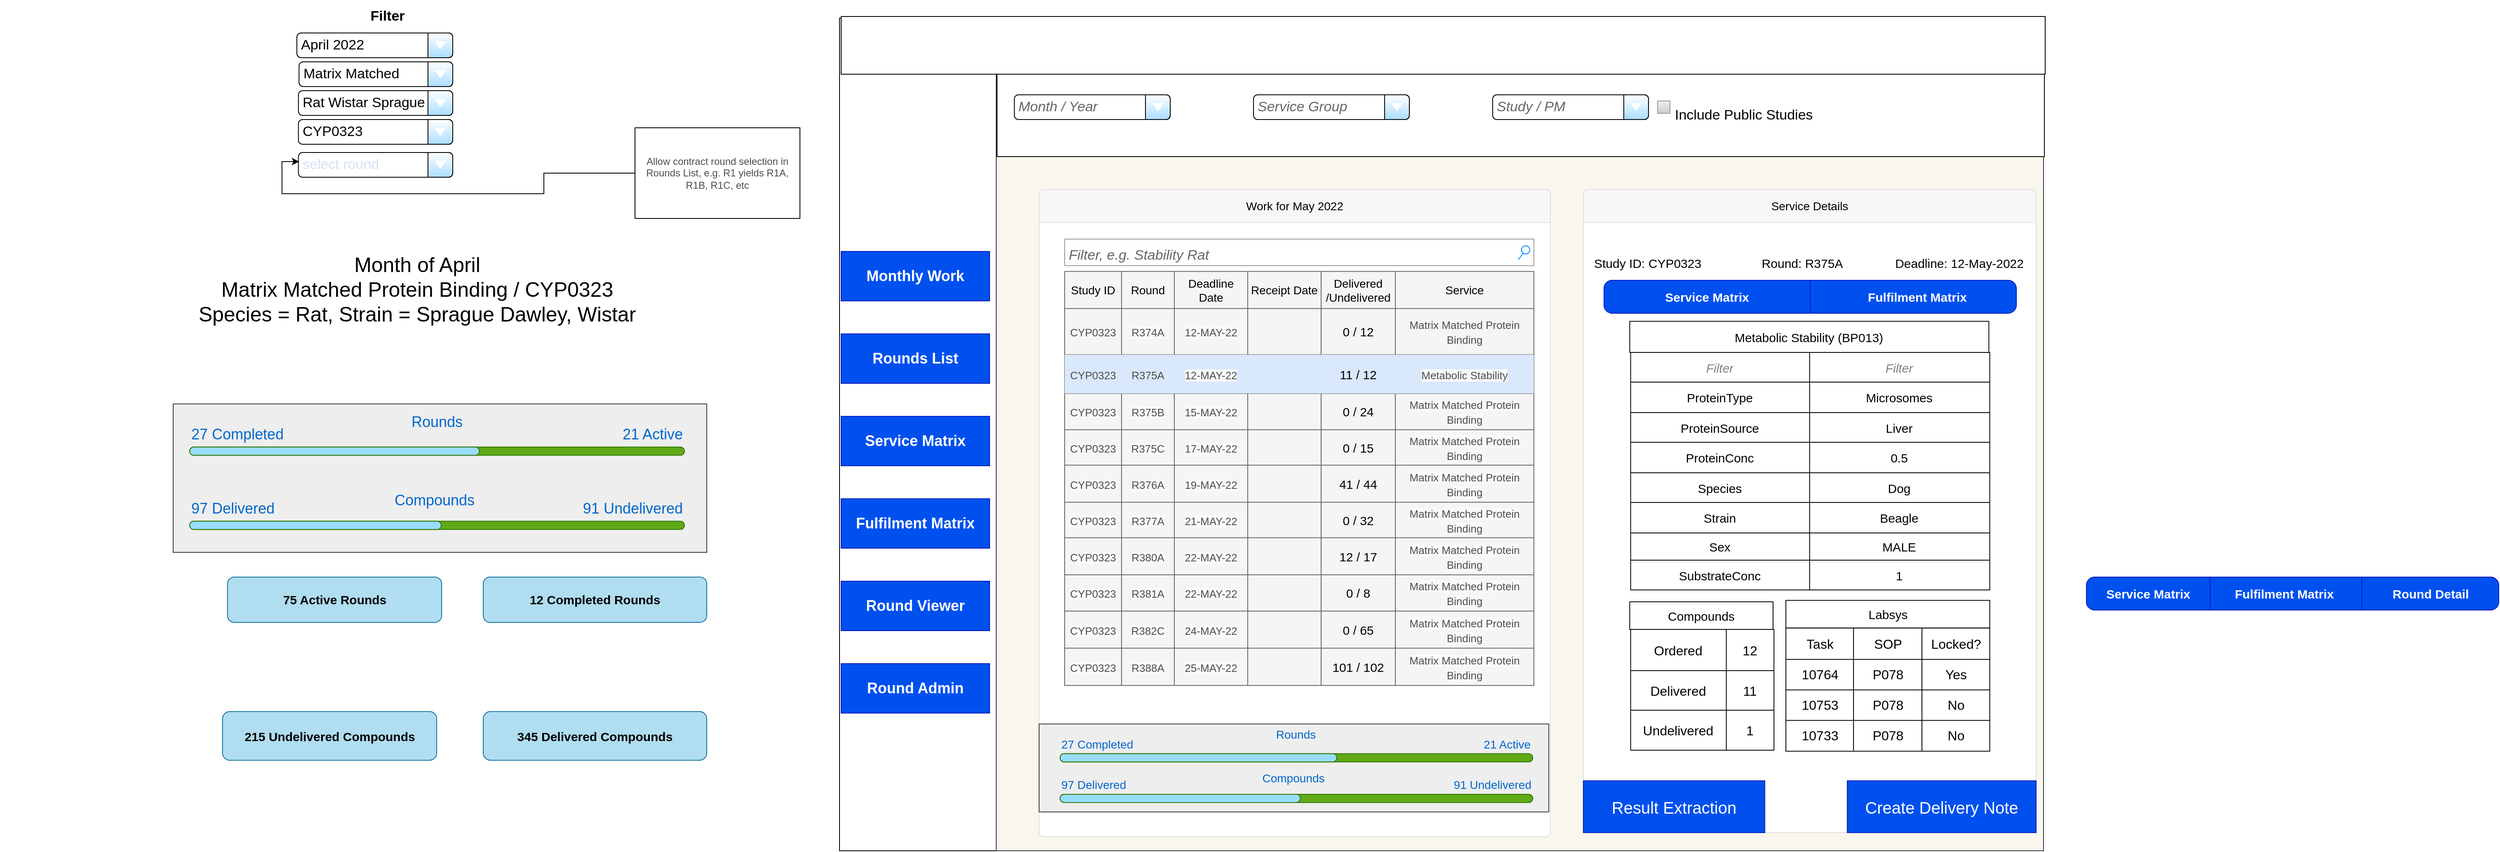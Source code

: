 <mxfile version="20.0.1" type="github">
  <diagram id="inhpslFRgeZznWk5Xytv" name="Page-1">
    <mxGraphModel dx="5098" dy="1847" grid="1" gridSize="10" guides="1" tooltips="1" connect="1" arrows="1" fold="1" page="1" pageScale="1" pageWidth="827" pageHeight="1169" math="0" shadow="0">
      <root>
        <mxCell id="0" />
        <mxCell id="1" parent="0" />
        <mxCell id="4w_kfiBpFiU5m1Fu5KsI-4" value="" style="rounded=0;whiteSpace=wrap;html=1;movable=0;resizable=0;rotatable=0;deletable=0;editable=0;connectable=0;" parent="1" vertex="1">
          <mxGeometry x="38" y="22" width="1460" height="1010" as="geometry" />
        </mxCell>
        <mxCell id="4w_kfiBpFiU5m1Fu5KsI-5" value="" style="rounded=0;whiteSpace=wrap;html=1;fillColor=#f9f7ed;strokeColor=#36393d;movable=0;resizable=0;rotatable=0;deletable=0;editable=0;connectable=0;" parent="1" vertex="1">
          <mxGeometry x="228" y="22" width="1270" height="1010" as="geometry" />
        </mxCell>
        <mxCell id="LPn6OzEpzm_D3WsF3DGR-40" value="" style="html=1;shadow=0;dashed=0;shape=mxgraph.bootstrap.rrect;rSize=5;strokeColor=#DFDFDF;html=1;whiteSpace=wrap;fillColor=#FFFFFF;fontColor=#000000;rounded=0;" parent="1" vertex="1">
          <mxGeometry x="280" y="230" width="620" height="784.87" as="geometry" />
        </mxCell>
        <mxCell id="LPn6OzEpzm_D3WsF3DGR-41" value="Work for May 2022" style="html=1;shadow=0;dashed=0;shape=mxgraph.bootstrap.topButton;strokeColor=inherit;fillColor=#F7F7F7;rSize=5;perimeter=none;whiteSpace=wrap;resizeWidth=1;align=center;spacing=20;fontSize=14;rounded=0;" parent="LPn6OzEpzm_D3WsF3DGR-40" vertex="1">
          <mxGeometry width="620" height="40" relative="1" as="geometry" />
        </mxCell>
        <mxCell id="odDNTdoTcmx5lw315tLp-1" value="" style="shape=table;html=1;whiteSpace=wrap;startSize=0;container=1;collapsible=0;childLayout=tableLayout;rounded=0;labelBackgroundColor=none;fontSize=12;labelBorderColor=none;shadow=0;swimlaneLine=0;sketch=0;fillColor=#f5f5f5;fontColor=#333333;strokeColor=#666666;" parent="LPn6OzEpzm_D3WsF3DGR-40" vertex="1">
          <mxGeometry x="31" y="99.23" width="569" height="502.31" as="geometry" />
        </mxCell>
        <mxCell id="odDNTdoTcmx5lw315tLp-2" value="" style="shape=tableRow;horizontal=0;startSize=0;swimlaneHead=0;swimlaneBody=0;top=0;left=0;bottom=0;right=0;collapsible=0;dropTarget=0;fillColor=none;points=[[0,0.5],[1,0.5]];portConstraint=eastwest;rounded=0;labelBackgroundColor=none;fontSize=15;fontColor=#FFFFFF;" parent="odDNTdoTcmx5lw315tLp-1" vertex="1">
          <mxGeometry width="569" height="45" as="geometry" />
        </mxCell>
        <mxCell id="odDNTdoTcmx5lw315tLp-3" value="&lt;font color=&quot;#000000&quot; style=&quot;font-size: 14px;&quot;&gt;Study ID&lt;/font&gt;" style="shape=partialRectangle;html=1;whiteSpace=wrap;connectable=0;fillColor=none;top=0;left=0;bottom=0;right=0;overflow=hidden;rounded=0;labelBackgroundColor=none;fontSize=14;fontColor=#FFFFFF;" parent="odDNTdoTcmx5lw315tLp-2" vertex="1">
          <mxGeometry width="69" height="45" as="geometry">
            <mxRectangle width="69" height="45" as="alternateBounds" />
          </mxGeometry>
        </mxCell>
        <mxCell id="odDNTdoTcmx5lw315tLp-4" value="&lt;font color=&quot;#000000&quot; style=&quot;font-size: 14px;&quot;&gt;&lt;span style=&quot;font-size: 14px;&quot;&gt;Round&lt;/span&gt;&lt;/font&gt;" style="shape=partialRectangle;html=1;whiteSpace=wrap;connectable=0;fillColor=none;top=0;left=0;bottom=0;right=0;overflow=hidden;rounded=0;labelBackgroundColor=none;fontSize=14;fontColor=#FFFFFF;" parent="odDNTdoTcmx5lw315tLp-2" vertex="1">
          <mxGeometry x="69" width="64" height="45" as="geometry">
            <mxRectangle width="64" height="45" as="alternateBounds" />
          </mxGeometry>
        </mxCell>
        <mxCell id="odDNTdoTcmx5lw315tLp-5" value="&lt;font color=&quot;#000000&quot; style=&quot;font-size: 14px;&quot;&gt;&lt;span style=&quot;font-size: 14px;&quot;&gt;Deadline Date&lt;/span&gt;&lt;/font&gt;" style="shape=partialRectangle;html=1;whiteSpace=wrap;connectable=0;fillColor=none;top=0;left=0;bottom=0;right=0;overflow=hidden;rounded=0;labelBackgroundColor=none;fontSize=14;fontColor=#FFFFFF;" parent="odDNTdoTcmx5lw315tLp-2" vertex="1">
          <mxGeometry x="133" width="89" height="45" as="geometry">
            <mxRectangle width="89" height="45" as="alternateBounds" />
          </mxGeometry>
        </mxCell>
        <mxCell id="LPn6OzEpzm_D3WsF3DGR-208" value="Receipt Date" style="shape=partialRectangle;html=1;whiteSpace=wrap;connectable=0;fillColor=none;top=0;left=0;bottom=0;right=0;overflow=hidden;rounded=0;labelBackgroundColor=none;fontSize=14;fontColor=#000000;" parent="odDNTdoTcmx5lw315tLp-2" vertex="1">
          <mxGeometry x="222" width="89" height="45" as="geometry">
            <mxRectangle width="89" height="45" as="alternateBounds" />
          </mxGeometry>
        </mxCell>
        <mxCell id="LPn6OzEpzm_D3WsF3DGR-230" value="&lt;div&gt;Delivered&lt;/div&gt;&lt;div&gt;/Undelivered&lt;/div&gt;" style="shape=partialRectangle;html=1;whiteSpace=wrap;connectable=0;fillColor=none;top=0;left=0;bottom=0;right=0;overflow=hidden;rounded=0;labelBackgroundColor=none;fontSize=14;fontColor=#000000;" parent="odDNTdoTcmx5lw315tLp-2" vertex="1">
          <mxGeometry x="311" width="90" height="45" as="geometry">
            <mxRectangle width="90" height="45" as="alternateBounds" />
          </mxGeometry>
        </mxCell>
        <mxCell id="odDNTdoTcmx5lw315tLp-6" value="&lt;font color=&quot;#000000&quot; style=&quot;font-size: 14px;&quot;&gt;&lt;span style=&quot;font-size: 14px;&quot;&gt;Service&lt;/span&gt;&lt;/font&gt;" style="shape=partialRectangle;html=1;whiteSpace=wrap;connectable=0;fillColor=none;top=0;left=0;bottom=0;right=0;overflow=hidden;rounded=0;labelBackgroundColor=none;fontSize=14;fontColor=#FFFFFF;" parent="odDNTdoTcmx5lw315tLp-2" vertex="1">
          <mxGeometry x="401" width="168" height="45" as="geometry">
            <mxRectangle width="168" height="45" as="alternateBounds" />
          </mxGeometry>
        </mxCell>
        <mxCell id="odDNTdoTcmx5lw315tLp-7" value="" style="shape=tableRow;horizontal=0;startSize=0;swimlaneHead=0;swimlaneBody=0;top=0;left=0;bottom=0;right=0;collapsible=0;dropTarget=0;fillColor=none;points=[[0,0.5],[1,0.5]];portConstraint=eastwest;rounded=0;labelBackgroundColor=none;fontSize=15;fontColor=#FFFFFF;" parent="odDNTdoTcmx5lw315tLp-1" vertex="1">
          <mxGeometry y="45" width="569" height="56" as="geometry" />
        </mxCell>
        <mxCell id="odDNTdoTcmx5lw315tLp-8" value="&lt;span style=&quot;color: rgb(77, 77, 77); font-size: 13px;&quot;&gt;CYP0323&lt;/span&gt;" style="shape=partialRectangle;html=1;whiteSpace=wrap;connectable=0;fillColor=none;top=0;left=0;bottom=0;right=0;overflow=hidden;rounded=0;labelBackgroundColor=none;fontSize=15;fontColor=#FFFFFF;" parent="odDNTdoTcmx5lw315tLp-7" vertex="1">
          <mxGeometry width="69" height="56" as="geometry">
            <mxRectangle width="69" height="56" as="alternateBounds" />
          </mxGeometry>
        </mxCell>
        <mxCell id="odDNTdoTcmx5lw315tLp-9" value="&lt;span style=&quot;color: rgb(77, 77, 77); font-family: Helvetica; font-size: 13px; font-style: normal; font-variant-ligatures: normal; font-variant-caps: normal; font-weight: 400; letter-spacing: normal; orphans: 2; text-align: center; text-indent: 0px; text-transform: none; widows: 2; word-spacing: 0px; -webkit-text-stroke-width: 0px; background-color: rgb(248, 249, 250); text-decoration-thickness: initial; text-decoration-style: initial; text-decoration-color: initial; float: none; display: inline !important;&quot;&gt;R374A&lt;/span&gt;" style="shape=partialRectangle;html=1;whiteSpace=wrap;connectable=0;fillColor=none;top=0;left=0;bottom=0;right=0;overflow=hidden;rounded=0;labelBackgroundColor=none;fontSize=15;fontColor=#FFFFFF;" parent="odDNTdoTcmx5lw315tLp-7" vertex="1">
          <mxGeometry x="69" width="64" height="56" as="geometry">
            <mxRectangle width="64" height="56" as="alternateBounds" />
          </mxGeometry>
        </mxCell>
        <mxCell id="odDNTdoTcmx5lw315tLp-10" value="&lt;span style=&quot;color: rgb(77, 77, 77); font-family: Helvetica; font-size: 13px; font-style: normal; font-variant-ligatures: normal; font-variant-caps: normal; font-weight: 400; letter-spacing: normal; orphans: 2; text-align: center; text-indent: 0px; text-transform: none; widows: 2; word-spacing: 0px; -webkit-text-stroke-width: 0px; background-color: rgb(248, 249, 250); text-decoration-thickness: initial; text-decoration-style: initial; text-decoration-color: initial; float: none; display: inline !important;&quot;&gt;12-MAY-22&lt;/span&gt;" style="shape=partialRectangle;html=1;whiteSpace=wrap;connectable=0;fillColor=none;top=0;left=0;bottom=0;right=0;overflow=hidden;rounded=0;labelBackgroundColor=none;fontSize=15;fontColor=#FFFFFF;" parent="odDNTdoTcmx5lw315tLp-7" vertex="1">
          <mxGeometry x="133" width="89" height="56" as="geometry">
            <mxRectangle width="89" height="56" as="alternateBounds" />
          </mxGeometry>
        </mxCell>
        <mxCell id="LPn6OzEpzm_D3WsF3DGR-209" style="shape=partialRectangle;html=1;whiteSpace=wrap;connectable=0;fillColor=none;top=0;left=0;bottom=0;right=0;overflow=hidden;rounded=0;labelBackgroundColor=none;fontSize=15;fontColor=#FFFFFF;" parent="odDNTdoTcmx5lw315tLp-7" vertex="1">
          <mxGeometry x="222" width="89" height="56" as="geometry">
            <mxRectangle width="89" height="56" as="alternateBounds" />
          </mxGeometry>
        </mxCell>
        <mxCell id="LPn6OzEpzm_D3WsF3DGR-231" value="0 / 12" style="shape=partialRectangle;html=1;whiteSpace=wrap;connectable=0;fillColor=none;top=0;left=0;bottom=0;right=0;overflow=hidden;rounded=0;labelBackgroundColor=none;fontSize=15;fontColor=#000000;" parent="odDNTdoTcmx5lw315tLp-7" vertex="1">
          <mxGeometry x="311" width="90" height="56" as="geometry">
            <mxRectangle width="90" height="56" as="alternateBounds" />
          </mxGeometry>
        </mxCell>
        <mxCell id="odDNTdoTcmx5lw315tLp-11" value="&lt;span style=&quot;color: rgb(77, 77, 77); font-size: 13px;&quot;&gt;Matrix Matched Protein Binding&lt;/span&gt;" style="shape=partialRectangle;html=1;whiteSpace=wrap;connectable=0;fillColor=none;top=0;left=0;bottom=0;right=0;overflow=hidden;rounded=0;labelBackgroundColor=none;fontSize=15;fontColor=#FFFFFF;" parent="odDNTdoTcmx5lw315tLp-7" vertex="1">
          <mxGeometry x="401" width="168" height="56" as="geometry">
            <mxRectangle width="168" height="56" as="alternateBounds" />
          </mxGeometry>
        </mxCell>
        <mxCell id="odDNTdoTcmx5lw315tLp-12" value="" style="shape=tableRow;horizontal=0;startSize=0;swimlaneHead=0;swimlaneBody=0;top=0;left=0;bottom=0;right=0;collapsible=0;dropTarget=0;fillColor=none;points=[[0,0.5],[1,0.5]];portConstraint=eastwest;rounded=0;labelBackgroundColor=none;fontSize=15;fontColor=none;strokeColor=#FF3333;fontStyle=0;noLabel=1;" parent="odDNTdoTcmx5lw315tLp-1" vertex="1">
          <mxGeometry y="101" width="569" height="47" as="geometry" />
        </mxCell>
        <mxCell id="odDNTdoTcmx5lw315tLp-13" value="&lt;span style=&quot;color: rgb(77, 77, 77); font-size: 13px;&quot;&gt;CYP0323&lt;/span&gt;" style="shape=partialRectangle;html=1;whiteSpace=wrap;connectable=0;fillColor=#dae8fc;top=0;left=0;bottom=0;right=0;overflow=hidden;rounded=0;labelBackgroundColor=none;fontSize=15;fontStyle=0;strokeColor=#6c8ebf;" parent="odDNTdoTcmx5lw315tLp-12" vertex="1">
          <mxGeometry width="69" height="47" as="geometry">
            <mxRectangle width="69" height="47" as="alternateBounds" />
          </mxGeometry>
        </mxCell>
        <mxCell id="odDNTdoTcmx5lw315tLp-14" value="&lt;span style=&quot;color: rgb(77, 77, 77); font-size: 13px;&quot;&gt;R375A&lt;/span&gt;" style="shape=partialRectangle;html=1;whiteSpace=wrap;connectable=0;fillColor=#dae8fc;top=0;left=0;bottom=0;right=0;overflow=hidden;rounded=0;labelBackgroundColor=none;fontSize=15;fontStyle=0;strokeColor=#6c8ebf;" parent="odDNTdoTcmx5lw315tLp-12" vertex="1">
          <mxGeometry x="69" width="64" height="47" as="geometry">
            <mxRectangle width="64" height="47" as="alternateBounds" />
          </mxGeometry>
        </mxCell>
        <mxCell id="odDNTdoTcmx5lw315tLp-15" value="&lt;span style=&quot;color: rgb(77, 77, 77); font-family: Helvetica; font-size: 13px; font-style: normal; font-variant-ligatures: normal; font-variant-caps: normal; letter-spacing: normal; text-align: center; text-indent: 0px; text-transform: none; word-spacing: 0px; -webkit-text-stroke-width: 0px; background-color: rgb(248, 249, 250); text-decoration-thickness: initial; text-decoration-style: initial; text-decoration-color: initial; float: none; display: inline !important;&quot;&gt;12-MAY-22&lt;/span&gt;" style="shape=partialRectangle;html=1;whiteSpace=wrap;connectable=0;fillColor=#dae8fc;top=0;left=0;bottom=0;right=0;overflow=hidden;rounded=0;labelBackgroundColor=none;fontSize=15;fontStyle=0;strokeColor=#6c8ebf;" parent="odDNTdoTcmx5lw315tLp-12" vertex="1">
          <mxGeometry x="133" width="89" height="47" as="geometry">
            <mxRectangle width="89" height="47" as="alternateBounds" />
          </mxGeometry>
        </mxCell>
        <mxCell id="LPn6OzEpzm_D3WsF3DGR-210" style="shape=partialRectangle;html=1;whiteSpace=wrap;connectable=0;fillColor=#dae8fc;top=0;left=0;bottom=0;right=0;overflow=hidden;rounded=0;labelBackgroundColor=none;fontSize=15;fontStyle=0;strokeColor=#6c8ebf;" parent="odDNTdoTcmx5lw315tLp-12" vertex="1">
          <mxGeometry x="222" width="89" height="47" as="geometry">
            <mxRectangle width="89" height="47" as="alternateBounds" />
          </mxGeometry>
        </mxCell>
        <mxCell id="LPn6OzEpzm_D3WsF3DGR-232" value="11 / 12" style="shape=partialRectangle;html=1;whiteSpace=wrap;connectable=0;fillColor=#dae8fc;top=0;left=0;bottom=0;right=0;overflow=hidden;rounded=0;labelBackgroundColor=none;fontSize=15;fontStyle=0;strokeColor=#6c8ebf;fontColor=#000000;" parent="odDNTdoTcmx5lw315tLp-12" vertex="1">
          <mxGeometry x="311" width="90" height="47" as="geometry">
            <mxRectangle width="90" height="47" as="alternateBounds" />
          </mxGeometry>
        </mxCell>
        <mxCell id="odDNTdoTcmx5lw315tLp-16" value="&lt;div&gt;&lt;span style=&quot;color: rgb(77, 77, 77); font-family: Helvetica; font-size: 13px; font-style: normal; font-variant-ligatures: normal; font-variant-caps: normal; letter-spacing: normal; text-align: center; text-indent: 0px; text-transform: none; word-spacing: 0px; -webkit-text-stroke-width: 0px; background-color: rgb(248, 249, 250); text-decoration-thickness: initial; text-decoration-style: initial; text-decoration-color: initial; float: none; display: inline !important;&quot;&gt;Metabolic Stability&lt;/span&gt;&lt;/div&gt;&lt;div&gt;&lt;span style=&quot;color: rgb(77, 77, 77); font-family: Helvetica; font-size: 13px; font-style: normal; font-variant-ligatures: normal; font-variant-caps: normal; letter-spacing: normal; text-align: center; text-indent: 0px; text-transform: none; word-spacing: 0px; -webkit-text-stroke-width: 0px; background-color: rgb(248, 249, 250); text-decoration-thickness: initial; text-decoration-style: initial; text-decoration-color: initial; float: none; display: inline !important;&quot;&gt;&lt;/span&gt;&lt;/div&gt;" style="shape=partialRectangle;html=1;whiteSpace=wrap;connectable=0;fillColor=#dae8fc;top=0;left=0;bottom=0;right=0;overflow=hidden;rounded=0;labelBackgroundColor=none;fontSize=15;fontStyle=0;strokeColor=#6c8ebf;" parent="odDNTdoTcmx5lw315tLp-12" vertex="1">
          <mxGeometry x="401" width="168" height="47" as="geometry">
            <mxRectangle width="168" height="47" as="alternateBounds" />
          </mxGeometry>
        </mxCell>
        <mxCell id="odDNTdoTcmx5lw315tLp-17" value="" style="shape=tableRow;horizontal=0;startSize=0;swimlaneHead=0;swimlaneBody=0;top=0;left=0;bottom=0;right=0;collapsible=0;dropTarget=0;fillColor=none;points=[[0,0.5],[1,0.5]];portConstraint=eastwest;rounded=0;labelBackgroundColor=none;fontSize=15;fontColor=#FFFFFF;" parent="odDNTdoTcmx5lw315tLp-1" vertex="1">
          <mxGeometry y="148" width="569" height="44" as="geometry" />
        </mxCell>
        <mxCell id="odDNTdoTcmx5lw315tLp-18" value="&lt;span style=&quot;color: rgb(77, 77, 77); font-size: 13px;&quot;&gt;CYP0323&lt;/span&gt;" style="shape=partialRectangle;html=1;whiteSpace=wrap;connectable=0;fillColor=none;top=0;left=0;bottom=0;right=0;overflow=hidden;rounded=0;labelBackgroundColor=none;fontSize=15;fontColor=#FFFFFF;" parent="odDNTdoTcmx5lw315tLp-17" vertex="1">
          <mxGeometry width="69" height="44" as="geometry">
            <mxRectangle width="69" height="44" as="alternateBounds" />
          </mxGeometry>
        </mxCell>
        <mxCell id="odDNTdoTcmx5lw315tLp-19" value="&lt;span style=&quot;color: rgb(77, 77, 77); font-family: Helvetica; font-size: 13px; font-style: normal; font-variant-ligatures: normal; font-variant-caps: normal; font-weight: 400; letter-spacing: normal; orphans: 2; text-align: center; text-indent: 0px; text-transform: none; widows: 2; word-spacing: 0px; -webkit-text-stroke-width: 0px; background-color: rgb(248, 249, 250); text-decoration-thickness: initial; text-decoration-style: initial; text-decoration-color: initial; float: none; display: inline !important;&quot;&gt;R375B&lt;/span&gt;" style="shape=partialRectangle;html=1;whiteSpace=wrap;connectable=0;fillColor=none;top=0;left=0;bottom=0;right=0;overflow=hidden;rounded=0;labelBackgroundColor=none;fontSize=15;fontColor=#FFFFFF;" parent="odDNTdoTcmx5lw315tLp-17" vertex="1">
          <mxGeometry x="69" width="64" height="44" as="geometry">
            <mxRectangle width="64" height="44" as="alternateBounds" />
          </mxGeometry>
        </mxCell>
        <mxCell id="odDNTdoTcmx5lw315tLp-20" value="&lt;span style=&quot;color: rgb(77, 77, 77); font-family: Helvetica; font-size: 13px; font-style: normal; font-variant-ligatures: normal; font-variant-caps: normal; font-weight: 400; letter-spacing: normal; orphans: 2; text-align: center; text-indent: 0px; text-transform: none; widows: 2; word-spacing: 0px; -webkit-text-stroke-width: 0px; background-color: rgb(248, 249, 250); text-decoration-thickness: initial; text-decoration-style: initial; text-decoration-color: initial; float: none; display: inline !important;&quot;&gt;15-MAY-22&lt;/span&gt;" style="shape=partialRectangle;html=1;whiteSpace=wrap;connectable=0;fillColor=none;top=0;left=0;bottom=0;right=0;overflow=hidden;pointerEvents=1;rounded=0;labelBackgroundColor=none;fontSize=15;fontColor=#FFFFFF;" parent="odDNTdoTcmx5lw315tLp-17" vertex="1">
          <mxGeometry x="133" width="89" height="44" as="geometry">
            <mxRectangle width="89" height="44" as="alternateBounds" />
          </mxGeometry>
        </mxCell>
        <mxCell id="LPn6OzEpzm_D3WsF3DGR-211" style="shape=partialRectangle;html=1;whiteSpace=wrap;connectable=0;fillColor=none;top=0;left=0;bottom=0;right=0;overflow=hidden;pointerEvents=1;rounded=0;labelBackgroundColor=none;fontSize=15;fontColor=#FFFFFF;" parent="odDNTdoTcmx5lw315tLp-17" vertex="1">
          <mxGeometry x="222" width="89" height="44" as="geometry">
            <mxRectangle width="89" height="44" as="alternateBounds" />
          </mxGeometry>
        </mxCell>
        <mxCell id="LPn6OzEpzm_D3WsF3DGR-233" value="0 / 24" style="shape=partialRectangle;html=1;whiteSpace=wrap;connectable=0;fillColor=none;top=0;left=0;bottom=0;right=0;overflow=hidden;pointerEvents=1;rounded=0;labelBackgroundColor=none;fontSize=15;fontColor=#000000;" parent="odDNTdoTcmx5lw315tLp-17" vertex="1">
          <mxGeometry x="311" width="90" height="44" as="geometry">
            <mxRectangle width="90" height="44" as="alternateBounds" />
          </mxGeometry>
        </mxCell>
        <mxCell id="odDNTdoTcmx5lw315tLp-21" value="&lt;span style=&quot;color: rgb(77, 77, 77); font-family: Helvetica; font-size: 13px; font-style: normal; font-variant-ligatures: normal; font-variant-caps: normal; font-weight: 400; letter-spacing: normal; orphans: 2; text-align: center; text-indent: 0px; text-transform: none; widows: 2; word-spacing: 0px; -webkit-text-stroke-width: 0px; background-color: rgb(248, 249, 250); text-decoration-thickness: initial; text-decoration-style: initial; text-decoration-color: initial; float: none; display: inline !important;&quot;&gt;Matrix Matched Protein Binding&lt;/span&gt;" style="shape=partialRectangle;html=1;whiteSpace=wrap;connectable=0;fillColor=none;top=0;left=0;bottom=0;right=0;overflow=hidden;pointerEvents=1;rounded=0;labelBackgroundColor=none;fontSize=15;fontColor=#FFFFFF;" parent="odDNTdoTcmx5lw315tLp-17" vertex="1">
          <mxGeometry x="401" width="168" height="44" as="geometry">
            <mxRectangle width="168" height="44" as="alternateBounds" />
          </mxGeometry>
        </mxCell>
        <mxCell id="odDNTdoTcmx5lw315tLp-22" value="" style="shape=tableRow;horizontal=0;startSize=0;swimlaneHead=0;swimlaneBody=0;top=0;left=0;bottom=0;right=0;collapsible=0;dropTarget=0;fillColor=none;points=[[0,0.5],[1,0.5]];portConstraint=eastwest;rounded=0;labelBackgroundColor=none;fontSize=15;fontColor=#FFFFFF;" parent="odDNTdoTcmx5lw315tLp-1" vertex="1">
          <mxGeometry y="192" width="569" height="43" as="geometry" />
        </mxCell>
        <mxCell id="odDNTdoTcmx5lw315tLp-23" value="&lt;span style=&quot;color: rgb(77, 77, 77); font-size: 13px;&quot;&gt;CYP0323&lt;/span&gt;" style="shape=partialRectangle;html=1;whiteSpace=wrap;connectable=0;fillColor=none;top=0;left=0;bottom=0;right=0;overflow=hidden;rounded=0;labelBackgroundColor=none;fontSize=15;fontColor=#FFFFFF;" parent="odDNTdoTcmx5lw315tLp-22" vertex="1">
          <mxGeometry width="69" height="43" as="geometry">
            <mxRectangle width="69" height="43" as="alternateBounds" />
          </mxGeometry>
        </mxCell>
        <mxCell id="odDNTdoTcmx5lw315tLp-24" value="&lt;span style=&quot;color: rgb(77, 77, 77); font-family: Helvetica; font-size: 13px; font-style: normal; font-variant-ligatures: normal; font-variant-caps: normal; font-weight: 400; letter-spacing: normal; orphans: 2; text-align: center; text-indent: 0px; text-transform: none; widows: 2; word-spacing: 0px; -webkit-text-stroke-width: 0px; background-color: rgb(248, 249, 250); text-decoration-thickness: initial; text-decoration-style: initial; text-decoration-color: initial; float: none; display: inline !important;&quot;&gt;R375C&lt;/span&gt;" style="shape=partialRectangle;html=1;whiteSpace=wrap;connectable=0;fillColor=none;top=0;left=0;bottom=0;right=0;overflow=hidden;rounded=0;labelBackgroundColor=none;fontSize=15;fontColor=#FFFFFF;" parent="odDNTdoTcmx5lw315tLp-22" vertex="1">
          <mxGeometry x="69" width="64" height="43" as="geometry">
            <mxRectangle width="64" height="43" as="alternateBounds" />
          </mxGeometry>
        </mxCell>
        <mxCell id="odDNTdoTcmx5lw315tLp-25" value="&lt;span style=&quot;color: rgb(77, 77, 77); font-family: Helvetica; font-size: 13px; font-style: normal; font-variant-ligatures: normal; font-variant-caps: normal; font-weight: 400; letter-spacing: normal; orphans: 2; text-align: center; text-indent: 0px; text-transform: none; widows: 2; word-spacing: 0px; -webkit-text-stroke-width: 0px; background-color: rgb(248, 249, 250); text-decoration-thickness: initial; text-decoration-style: initial; text-decoration-color: initial; float: none; display: inline !important;&quot;&gt;17-MAY-22&lt;/span&gt;" style="shape=partialRectangle;html=1;whiteSpace=wrap;connectable=0;fillColor=none;top=0;left=0;bottom=0;right=0;overflow=hidden;pointerEvents=1;rounded=0;labelBackgroundColor=none;fontSize=15;fontColor=#FFFFFF;" parent="odDNTdoTcmx5lw315tLp-22" vertex="1">
          <mxGeometry x="133" width="89" height="43" as="geometry">
            <mxRectangle width="89" height="43" as="alternateBounds" />
          </mxGeometry>
        </mxCell>
        <mxCell id="LPn6OzEpzm_D3WsF3DGR-212" style="shape=partialRectangle;html=1;whiteSpace=wrap;connectable=0;fillColor=none;top=0;left=0;bottom=0;right=0;overflow=hidden;pointerEvents=1;rounded=0;labelBackgroundColor=none;fontSize=15;fontColor=#FFFFFF;" parent="odDNTdoTcmx5lw315tLp-22" vertex="1">
          <mxGeometry x="222" width="89" height="43" as="geometry">
            <mxRectangle width="89" height="43" as="alternateBounds" />
          </mxGeometry>
        </mxCell>
        <mxCell id="LPn6OzEpzm_D3WsF3DGR-234" value="0 / 15" style="shape=partialRectangle;html=1;whiteSpace=wrap;connectable=0;fillColor=none;top=0;left=0;bottom=0;right=0;overflow=hidden;pointerEvents=1;rounded=0;labelBackgroundColor=none;fontSize=15;fontColor=#000000;" parent="odDNTdoTcmx5lw315tLp-22" vertex="1">
          <mxGeometry x="311" width="90" height="43" as="geometry">
            <mxRectangle width="90" height="43" as="alternateBounds" />
          </mxGeometry>
        </mxCell>
        <mxCell id="odDNTdoTcmx5lw315tLp-26" value="&lt;span style=&quot;color: rgb(77, 77, 77); font-family: Helvetica; font-size: 13px; font-style: normal; font-variant-ligatures: normal; font-variant-caps: normal; font-weight: 400; letter-spacing: normal; orphans: 2; text-align: center; text-indent: 0px; text-transform: none; widows: 2; word-spacing: 0px; -webkit-text-stroke-width: 0px; background-color: rgb(248, 249, 250); text-decoration-thickness: initial; text-decoration-style: initial; text-decoration-color: initial; float: none; display: inline !important;&quot;&gt;Matrix Matched Protein Binding&lt;/span&gt;" style="shape=partialRectangle;html=1;whiteSpace=wrap;connectable=0;fillColor=none;top=0;left=0;bottom=0;right=0;overflow=hidden;pointerEvents=1;rounded=0;labelBackgroundColor=none;fontSize=15;fontColor=#FFFFFF;" parent="odDNTdoTcmx5lw315tLp-22" vertex="1">
          <mxGeometry x="401" width="168" height="43" as="geometry">
            <mxRectangle width="168" height="43" as="alternateBounds" />
          </mxGeometry>
        </mxCell>
        <mxCell id="4w_kfiBpFiU5m1Fu5KsI-6" style="shape=tableRow;horizontal=0;startSize=0;swimlaneHead=0;swimlaneBody=0;top=0;left=0;bottom=0;right=0;collapsible=0;dropTarget=0;fillColor=none;points=[[0,0.5],[1,0.5]];portConstraint=eastwest;rounded=0;labelBackgroundColor=none;fontSize=15;fontColor=#FFFFFF;" parent="odDNTdoTcmx5lw315tLp-1" vertex="1">
          <mxGeometry y="235" width="569" height="45" as="geometry" />
        </mxCell>
        <mxCell id="4w_kfiBpFiU5m1Fu5KsI-7" value="&lt;span style=&quot;color: rgb(77, 77, 77); font-family: Helvetica; font-size: 13px; font-style: normal; font-variant-ligatures: normal; font-variant-caps: normal; font-weight: 400; letter-spacing: normal; orphans: 2; text-align: center; text-indent: 0px; text-transform: none; widows: 2; word-spacing: 0px; -webkit-text-stroke-width: 0px; background-color: rgb(248, 249, 250); text-decoration-thickness: initial; text-decoration-style: initial; text-decoration-color: initial; float: none; display: inline !important;&quot;&gt;CYP0323&lt;/span&gt;" style="shape=partialRectangle;html=1;whiteSpace=wrap;connectable=0;fillColor=none;top=0;left=0;bottom=0;right=0;overflow=hidden;rounded=0;labelBackgroundColor=none;fontSize=15;fontColor=#FFFFFF;" parent="4w_kfiBpFiU5m1Fu5KsI-6" vertex="1">
          <mxGeometry width="69" height="45" as="geometry">
            <mxRectangle width="69" height="45" as="alternateBounds" />
          </mxGeometry>
        </mxCell>
        <mxCell id="4w_kfiBpFiU5m1Fu5KsI-8" value="&lt;span style=&quot;color: rgb(77, 77, 77); font-family: Helvetica; font-size: 13px; font-style: normal; font-variant-ligatures: normal; font-variant-caps: normal; font-weight: 400; letter-spacing: normal; orphans: 2; text-align: center; text-indent: 0px; text-transform: none; widows: 2; word-spacing: 0px; -webkit-text-stroke-width: 0px; background-color: rgb(248, 249, 250); text-decoration-thickness: initial; text-decoration-style: initial; text-decoration-color: initial; float: none; display: inline !important;&quot;&gt;R376A&lt;/span&gt;" style="shape=partialRectangle;html=1;whiteSpace=wrap;connectable=0;fillColor=none;top=0;left=0;bottom=0;right=0;overflow=hidden;rounded=0;labelBackgroundColor=none;fontSize=15;fontColor=#FFFFFF;" parent="4w_kfiBpFiU5m1Fu5KsI-6" vertex="1">
          <mxGeometry x="69" width="64" height="45" as="geometry">
            <mxRectangle width="64" height="45" as="alternateBounds" />
          </mxGeometry>
        </mxCell>
        <mxCell id="4w_kfiBpFiU5m1Fu5KsI-9" value="&lt;span style=&quot;color: rgb(77, 77, 77); font-family: Helvetica; font-size: 13px; font-style: normal; font-variant-ligatures: normal; font-variant-caps: normal; font-weight: 400; letter-spacing: normal; orphans: 2; text-align: center; text-indent: 0px; text-transform: none; widows: 2; word-spacing: 0px; -webkit-text-stroke-width: 0px; background-color: rgb(248, 249, 250); text-decoration-thickness: initial; text-decoration-style: initial; text-decoration-color: initial; float: none; display: inline !important;&quot;&gt;19-MAY-22&lt;/span&gt;" style="shape=partialRectangle;html=1;whiteSpace=wrap;connectable=0;fillColor=none;top=0;left=0;bottom=0;right=0;overflow=hidden;pointerEvents=1;rounded=0;labelBackgroundColor=none;fontSize=15;fontColor=#FFFFFF;" parent="4w_kfiBpFiU5m1Fu5KsI-6" vertex="1">
          <mxGeometry x="133" width="89" height="45" as="geometry">
            <mxRectangle width="89" height="45" as="alternateBounds" />
          </mxGeometry>
        </mxCell>
        <mxCell id="LPn6OzEpzm_D3WsF3DGR-213" style="shape=partialRectangle;html=1;whiteSpace=wrap;connectable=0;fillColor=none;top=0;left=0;bottom=0;right=0;overflow=hidden;pointerEvents=1;rounded=0;labelBackgroundColor=none;fontSize=15;fontColor=#FFFFFF;" parent="4w_kfiBpFiU5m1Fu5KsI-6" vertex="1">
          <mxGeometry x="222" width="89" height="45" as="geometry">
            <mxRectangle width="89" height="45" as="alternateBounds" />
          </mxGeometry>
        </mxCell>
        <mxCell id="LPn6OzEpzm_D3WsF3DGR-235" value="41 / 44" style="shape=partialRectangle;html=1;whiteSpace=wrap;connectable=0;fillColor=none;top=0;left=0;bottom=0;right=0;overflow=hidden;pointerEvents=1;rounded=0;labelBackgroundColor=none;fontSize=15;fontColor=#000000;" parent="4w_kfiBpFiU5m1Fu5KsI-6" vertex="1">
          <mxGeometry x="311" width="90" height="45" as="geometry">
            <mxRectangle width="90" height="45" as="alternateBounds" />
          </mxGeometry>
        </mxCell>
        <mxCell id="4w_kfiBpFiU5m1Fu5KsI-10" value="&lt;span style=&quot;color: rgb(77, 77, 77); font-family: Helvetica; font-size: 13px; font-style: normal; font-variant-ligatures: normal; font-variant-caps: normal; font-weight: 400; letter-spacing: normal; orphans: 2; text-align: center; text-indent: 0px; text-transform: none; widows: 2; word-spacing: 0px; -webkit-text-stroke-width: 0px; background-color: rgb(248, 249, 250); text-decoration-thickness: initial; text-decoration-style: initial; text-decoration-color: initial; float: none; display: inline !important;&quot;&gt;Matrix Matched Protein Binding&lt;/span&gt;" style="shape=partialRectangle;html=1;whiteSpace=wrap;connectable=0;fillColor=none;top=0;left=0;bottom=0;right=0;overflow=hidden;pointerEvents=1;rounded=0;labelBackgroundColor=none;fontSize=15;fontColor=#FFFFFF;" parent="4w_kfiBpFiU5m1Fu5KsI-6" vertex="1">
          <mxGeometry x="401" width="168" height="45" as="geometry">
            <mxRectangle width="168" height="45" as="alternateBounds" />
          </mxGeometry>
        </mxCell>
        <mxCell id="4w_kfiBpFiU5m1Fu5KsI-13" style="shape=tableRow;horizontal=0;startSize=0;swimlaneHead=0;swimlaneBody=0;top=0;left=0;bottom=0;right=0;collapsible=0;dropTarget=0;fillColor=none;points=[[0,0.5],[1,0.5]];portConstraint=eastwest;rounded=0;labelBackgroundColor=none;fontSize=15;fontColor=#FFFFFF;" parent="odDNTdoTcmx5lw315tLp-1" vertex="1">
          <mxGeometry y="280" width="569" height="43" as="geometry" />
        </mxCell>
        <mxCell id="4w_kfiBpFiU5m1Fu5KsI-14" value="&lt;span style=&quot;color: rgb(77, 77, 77); font-family: Helvetica; font-size: 13px; font-style: normal; font-variant-ligatures: normal; font-variant-caps: normal; font-weight: 400; letter-spacing: normal; orphans: 2; text-align: center; text-indent: 0px; text-transform: none; widows: 2; word-spacing: 0px; -webkit-text-stroke-width: 0px; background-color: rgb(248, 249, 250); text-decoration-thickness: initial; text-decoration-style: initial; text-decoration-color: initial; float: none; display: inline !important;&quot;&gt;CYP0323&lt;/span&gt;" style="shape=partialRectangle;html=1;whiteSpace=wrap;connectable=0;fillColor=none;top=0;left=0;bottom=0;right=0;overflow=hidden;rounded=0;labelBackgroundColor=none;fontSize=15;fontColor=#FFFFFF;" parent="4w_kfiBpFiU5m1Fu5KsI-13" vertex="1">
          <mxGeometry width="69" height="43" as="geometry">
            <mxRectangle width="69" height="43" as="alternateBounds" />
          </mxGeometry>
        </mxCell>
        <mxCell id="4w_kfiBpFiU5m1Fu5KsI-15" value="&lt;span style=&quot;color: rgb(77, 77, 77); font-family: Helvetica; font-size: 13px; font-style: normal; font-variant-ligatures: normal; font-variant-caps: normal; font-weight: 400; letter-spacing: normal; orphans: 2; text-align: center; text-indent: 0px; text-transform: none; widows: 2; word-spacing: 0px; -webkit-text-stroke-width: 0px; background-color: rgb(248, 249, 250); text-decoration-thickness: initial; text-decoration-style: initial; text-decoration-color: initial; float: none; display: inline !important;&quot;&gt;R377A&lt;/span&gt;" style="shape=partialRectangle;html=1;whiteSpace=wrap;connectable=0;fillColor=none;top=0;left=0;bottom=0;right=0;overflow=hidden;rounded=0;labelBackgroundColor=none;fontSize=15;fontColor=#FFFFFF;" parent="4w_kfiBpFiU5m1Fu5KsI-13" vertex="1">
          <mxGeometry x="69" width="64" height="43" as="geometry">
            <mxRectangle width="64" height="43" as="alternateBounds" />
          </mxGeometry>
        </mxCell>
        <mxCell id="4w_kfiBpFiU5m1Fu5KsI-16" value="&lt;span style=&quot;color: rgb(77, 77, 77); font-family: Helvetica; font-size: 13px; font-style: normal; font-variant-ligatures: normal; font-variant-caps: normal; font-weight: 400; letter-spacing: normal; orphans: 2; text-align: center; text-indent: 0px; text-transform: none; widows: 2; word-spacing: 0px; -webkit-text-stroke-width: 0px; background-color: rgb(248, 249, 250); text-decoration-thickness: initial; text-decoration-style: initial; text-decoration-color: initial; float: none; display: inline !important;&quot;&gt;21-MAY-22&lt;/span&gt;" style="shape=partialRectangle;html=1;whiteSpace=wrap;connectable=0;fillColor=none;top=0;left=0;bottom=0;right=0;overflow=hidden;pointerEvents=1;rounded=0;labelBackgroundColor=none;fontSize=15;fontColor=#FFFFFF;" parent="4w_kfiBpFiU5m1Fu5KsI-13" vertex="1">
          <mxGeometry x="133" width="89" height="43" as="geometry">
            <mxRectangle width="89" height="43" as="alternateBounds" />
          </mxGeometry>
        </mxCell>
        <mxCell id="LPn6OzEpzm_D3WsF3DGR-214" style="shape=partialRectangle;html=1;whiteSpace=wrap;connectable=0;fillColor=none;top=0;left=0;bottom=0;right=0;overflow=hidden;pointerEvents=1;rounded=0;labelBackgroundColor=none;fontSize=15;fontColor=#FFFFFF;" parent="4w_kfiBpFiU5m1Fu5KsI-13" vertex="1">
          <mxGeometry x="222" width="89" height="43" as="geometry">
            <mxRectangle width="89" height="43" as="alternateBounds" />
          </mxGeometry>
        </mxCell>
        <mxCell id="LPn6OzEpzm_D3WsF3DGR-236" value="0 / 32" style="shape=partialRectangle;html=1;whiteSpace=wrap;connectable=0;fillColor=none;top=0;left=0;bottom=0;right=0;overflow=hidden;pointerEvents=1;rounded=0;labelBackgroundColor=none;fontSize=15;fontColor=#000000;" parent="4w_kfiBpFiU5m1Fu5KsI-13" vertex="1">
          <mxGeometry x="311" width="90" height="43" as="geometry">
            <mxRectangle width="90" height="43" as="alternateBounds" />
          </mxGeometry>
        </mxCell>
        <mxCell id="4w_kfiBpFiU5m1Fu5KsI-17" value="&lt;span style=&quot;color: rgb(77, 77, 77); font-family: Helvetica; font-size: 13px; font-style: normal; font-variant-ligatures: normal; font-variant-caps: normal; font-weight: 400; letter-spacing: normal; orphans: 2; text-align: center; text-indent: 0px; text-transform: none; widows: 2; word-spacing: 0px; -webkit-text-stroke-width: 0px; background-color: rgb(248, 249, 250); text-decoration-thickness: initial; text-decoration-style: initial; text-decoration-color: initial; float: none; display: inline !important;&quot;&gt;Matrix Matched Protein Binding&lt;/span&gt;" style="shape=partialRectangle;html=1;whiteSpace=wrap;connectable=0;fillColor=none;top=0;left=0;bottom=0;right=0;overflow=hidden;pointerEvents=1;rounded=0;labelBackgroundColor=none;fontSize=15;fontColor=#FFFFFF;" parent="4w_kfiBpFiU5m1Fu5KsI-13" vertex="1">
          <mxGeometry x="401" width="168" height="43" as="geometry">
            <mxRectangle width="168" height="43" as="alternateBounds" />
          </mxGeometry>
        </mxCell>
        <mxCell id="4w_kfiBpFiU5m1Fu5KsI-20" style="shape=tableRow;horizontal=0;startSize=0;swimlaneHead=0;swimlaneBody=0;top=0;left=0;bottom=0;right=0;collapsible=0;dropTarget=0;fillColor=none;points=[[0,0.5],[1,0.5]];portConstraint=eastwest;rounded=0;labelBackgroundColor=none;fontSize=15;fontColor=#FFFFFF;" parent="odDNTdoTcmx5lw315tLp-1" vertex="1">
          <mxGeometry y="323" width="569" height="45" as="geometry" />
        </mxCell>
        <mxCell id="4w_kfiBpFiU5m1Fu5KsI-21" value="&lt;span style=&quot;color: rgb(77, 77, 77); font-family: Helvetica; font-size: 13px; font-style: normal; font-variant-ligatures: normal; font-variant-caps: normal; font-weight: 400; letter-spacing: normal; orphans: 2; text-align: center; text-indent: 0px; text-transform: none; widows: 2; word-spacing: 0px; -webkit-text-stroke-width: 0px; background-color: rgb(248, 249, 250); text-decoration-thickness: initial; text-decoration-style: initial; text-decoration-color: initial; float: none; display: inline !important;&quot;&gt;CYP0323&lt;/span&gt;" style="shape=partialRectangle;html=1;whiteSpace=wrap;connectable=0;fillColor=none;top=0;left=0;bottom=0;right=0;overflow=hidden;rounded=0;labelBackgroundColor=none;fontSize=15;fontColor=#FFFFFF;" parent="4w_kfiBpFiU5m1Fu5KsI-20" vertex="1">
          <mxGeometry width="69" height="45" as="geometry">
            <mxRectangle width="69" height="45" as="alternateBounds" />
          </mxGeometry>
        </mxCell>
        <mxCell id="4w_kfiBpFiU5m1Fu5KsI-22" value="&lt;span style=&quot;color: rgb(77, 77, 77); font-family: Helvetica; font-size: 13px; font-style: normal; font-variant-ligatures: normal; font-variant-caps: normal; font-weight: 400; letter-spacing: normal; orphans: 2; text-align: center; text-indent: 0px; text-transform: none; widows: 2; word-spacing: 0px; -webkit-text-stroke-width: 0px; background-color: rgb(248, 249, 250); text-decoration-thickness: initial; text-decoration-style: initial; text-decoration-color: initial; float: none; display: inline !important;&quot;&gt;R380A&lt;/span&gt;" style="shape=partialRectangle;html=1;whiteSpace=wrap;connectable=0;fillColor=none;top=0;left=0;bottom=0;right=0;overflow=hidden;rounded=0;labelBackgroundColor=none;fontSize=15;fontColor=#FFFFFF;" parent="4w_kfiBpFiU5m1Fu5KsI-20" vertex="1">
          <mxGeometry x="69" width="64" height="45" as="geometry">
            <mxRectangle width="64" height="45" as="alternateBounds" />
          </mxGeometry>
        </mxCell>
        <mxCell id="4w_kfiBpFiU5m1Fu5KsI-23" value="&lt;span style=&quot;color: rgb(77, 77, 77); font-family: Helvetica; font-size: 13px; font-style: normal; font-variant-ligatures: normal; font-variant-caps: normal; font-weight: 400; letter-spacing: normal; orphans: 2; text-align: center; text-indent: 0px; text-transform: none; widows: 2; word-spacing: 0px; -webkit-text-stroke-width: 0px; background-color: rgb(248, 249, 250); text-decoration-thickness: initial; text-decoration-style: initial; text-decoration-color: initial; float: none; display: inline !important;&quot;&gt;22-MAY-22&lt;/span&gt;" style="shape=partialRectangle;html=1;whiteSpace=wrap;connectable=0;fillColor=none;top=0;left=0;bottom=0;right=0;overflow=hidden;pointerEvents=1;rounded=0;labelBackgroundColor=none;fontSize=15;fontColor=#FFFFFF;" parent="4w_kfiBpFiU5m1Fu5KsI-20" vertex="1">
          <mxGeometry x="133" width="89" height="45" as="geometry">
            <mxRectangle width="89" height="45" as="alternateBounds" />
          </mxGeometry>
        </mxCell>
        <mxCell id="LPn6OzEpzm_D3WsF3DGR-215" style="shape=partialRectangle;html=1;whiteSpace=wrap;connectable=0;fillColor=none;top=0;left=0;bottom=0;right=0;overflow=hidden;pointerEvents=1;rounded=0;labelBackgroundColor=none;fontSize=15;fontColor=#FFFFFF;" parent="4w_kfiBpFiU5m1Fu5KsI-20" vertex="1">
          <mxGeometry x="222" width="89" height="45" as="geometry">
            <mxRectangle width="89" height="45" as="alternateBounds" />
          </mxGeometry>
        </mxCell>
        <mxCell id="LPn6OzEpzm_D3WsF3DGR-237" value="12 / 17" style="shape=partialRectangle;html=1;whiteSpace=wrap;connectable=0;fillColor=none;top=0;left=0;bottom=0;right=0;overflow=hidden;pointerEvents=1;rounded=0;labelBackgroundColor=none;fontSize=15;fontColor=#000000;" parent="4w_kfiBpFiU5m1Fu5KsI-20" vertex="1">
          <mxGeometry x="311" width="90" height="45" as="geometry">
            <mxRectangle width="90" height="45" as="alternateBounds" />
          </mxGeometry>
        </mxCell>
        <mxCell id="4w_kfiBpFiU5m1Fu5KsI-24" value="&lt;span style=&quot;color: rgb(77, 77, 77); font-family: Helvetica; font-size: 13px; font-style: normal; font-variant-ligatures: normal; font-variant-caps: normal; font-weight: 400; letter-spacing: normal; orphans: 2; text-align: center; text-indent: 0px; text-transform: none; widows: 2; word-spacing: 0px; -webkit-text-stroke-width: 0px; background-color: rgb(248, 249, 250); text-decoration-thickness: initial; text-decoration-style: initial; text-decoration-color: initial; float: none; display: inline !important;&quot;&gt;Matrix Matched Protein Binding&lt;/span&gt;" style="shape=partialRectangle;html=1;whiteSpace=wrap;connectable=0;fillColor=none;top=0;left=0;bottom=0;right=0;overflow=hidden;pointerEvents=1;rounded=0;labelBackgroundColor=none;fontSize=15;fontColor=#FFFFFF;" parent="4w_kfiBpFiU5m1Fu5KsI-20" vertex="1">
          <mxGeometry x="401" width="168" height="45" as="geometry">
            <mxRectangle width="168" height="45" as="alternateBounds" />
          </mxGeometry>
        </mxCell>
        <mxCell id="4w_kfiBpFiU5m1Fu5KsI-27" style="shape=tableRow;horizontal=0;startSize=0;swimlaneHead=0;swimlaneBody=0;top=0;left=0;bottom=0;right=0;collapsible=0;dropTarget=0;fillColor=none;points=[[0,0.5],[1,0.5]];portConstraint=eastwest;rounded=0;labelBackgroundColor=none;fontSize=15;fontColor=#FFFFFF;" parent="odDNTdoTcmx5lw315tLp-1" vertex="1">
          <mxGeometry y="368" width="569" height="44" as="geometry" />
        </mxCell>
        <mxCell id="4w_kfiBpFiU5m1Fu5KsI-28" value="&lt;span style=&quot;color: rgb(77, 77, 77); font-family: Helvetica; font-size: 13px; font-style: normal; font-variant-ligatures: normal; font-variant-caps: normal; font-weight: 400; letter-spacing: normal; orphans: 2; text-align: center; text-indent: 0px; text-transform: none; widows: 2; word-spacing: 0px; -webkit-text-stroke-width: 0px; background-color: rgb(248, 249, 250); text-decoration-thickness: initial; text-decoration-style: initial; text-decoration-color: initial; float: none; display: inline !important;&quot;&gt;CYP0323&lt;/span&gt;" style="shape=partialRectangle;html=1;whiteSpace=wrap;connectable=0;fillColor=none;top=0;left=0;bottom=0;right=0;overflow=hidden;rounded=0;labelBackgroundColor=none;fontSize=15;fontColor=#FFFFFF;" parent="4w_kfiBpFiU5m1Fu5KsI-27" vertex="1">
          <mxGeometry width="69" height="44" as="geometry">
            <mxRectangle width="69" height="44" as="alternateBounds" />
          </mxGeometry>
        </mxCell>
        <mxCell id="4w_kfiBpFiU5m1Fu5KsI-29" value="&lt;span style=&quot;color: rgb(77, 77, 77); font-family: Helvetica; font-size: 13px; font-style: normal; font-variant-ligatures: normal; font-variant-caps: normal; font-weight: 400; letter-spacing: normal; orphans: 2; text-align: center; text-indent: 0px; text-transform: none; widows: 2; word-spacing: 0px; -webkit-text-stroke-width: 0px; background-color: rgb(248, 249, 250); text-decoration-thickness: initial; text-decoration-style: initial; text-decoration-color: initial; float: none; display: inline !important;&quot;&gt;R381A&lt;/span&gt;" style="shape=partialRectangle;html=1;whiteSpace=wrap;connectable=0;fillColor=none;top=0;left=0;bottom=0;right=0;overflow=hidden;rounded=0;labelBackgroundColor=none;fontSize=15;fontColor=#FFFFFF;" parent="4w_kfiBpFiU5m1Fu5KsI-27" vertex="1">
          <mxGeometry x="69" width="64" height="44" as="geometry">
            <mxRectangle width="64" height="44" as="alternateBounds" />
          </mxGeometry>
        </mxCell>
        <mxCell id="4w_kfiBpFiU5m1Fu5KsI-30" value="&lt;span style=&quot;color: rgb(77, 77, 77); font-family: Helvetica; font-size: 13px; font-style: normal; font-variant-ligatures: normal; font-variant-caps: normal; font-weight: 400; letter-spacing: normal; orphans: 2; text-align: center; text-indent: 0px; text-transform: none; widows: 2; word-spacing: 0px; -webkit-text-stroke-width: 0px; background-color: rgb(248, 249, 250); text-decoration-thickness: initial; text-decoration-style: initial; text-decoration-color: initial; float: none; display: inline !important;&quot;&gt;22-MAY-22&lt;/span&gt;" style="shape=partialRectangle;html=1;whiteSpace=wrap;connectable=0;fillColor=none;top=0;left=0;bottom=0;right=0;overflow=hidden;pointerEvents=1;rounded=0;labelBackgroundColor=none;fontSize=15;fontColor=#FFFFFF;" parent="4w_kfiBpFiU5m1Fu5KsI-27" vertex="1">
          <mxGeometry x="133" width="89" height="44" as="geometry">
            <mxRectangle width="89" height="44" as="alternateBounds" />
          </mxGeometry>
        </mxCell>
        <mxCell id="LPn6OzEpzm_D3WsF3DGR-216" style="shape=partialRectangle;html=1;whiteSpace=wrap;connectable=0;fillColor=none;top=0;left=0;bottom=0;right=0;overflow=hidden;pointerEvents=1;rounded=0;labelBackgroundColor=none;fontSize=15;fontColor=#FFFFFF;" parent="4w_kfiBpFiU5m1Fu5KsI-27" vertex="1">
          <mxGeometry x="222" width="89" height="44" as="geometry">
            <mxRectangle width="89" height="44" as="alternateBounds" />
          </mxGeometry>
        </mxCell>
        <mxCell id="LPn6OzEpzm_D3WsF3DGR-238" value="0 / 8" style="shape=partialRectangle;html=1;whiteSpace=wrap;connectable=0;fillColor=none;top=0;left=0;bottom=0;right=0;overflow=hidden;pointerEvents=1;rounded=0;labelBackgroundColor=none;fontSize=15;fontColor=#000000;" parent="4w_kfiBpFiU5m1Fu5KsI-27" vertex="1">
          <mxGeometry x="311" width="90" height="44" as="geometry">
            <mxRectangle width="90" height="44" as="alternateBounds" />
          </mxGeometry>
        </mxCell>
        <mxCell id="4w_kfiBpFiU5m1Fu5KsI-31" value="&lt;span style=&quot;color: rgb(77, 77, 77); font-family: Helvetica; font-size: 13px; font-style: normal; font-variant-ligatures: normal; font-variant-caps: normal; font-weight: 400; letter-spacing: normal; orphans: 2; text-align: center; text-indent: 0px; text-transform: none; widows: 2; word-spacing: 0px; -webkit-text-stroke-width: 0px; background-color: rgb(248, 249, 250); text-decoration-thickness: initial; text-decoration-style: initial; text-decoration-color: initial; float: none; display: inline !important;&quot;&gt;Matrix Matched Protein Binding&lt;/span&gt;" style="shape=partialRectangle;html=1;whiteSpace=wrap;connectable=0;fillColor=none;top=0;left=0;bottom=0;right=0;overflow=hidden;pointerEvents=1;rounded=0;labelBackgroundColor=none;fontSize=15;fontColor=#FFFFFF;" parent="4w_kfiBpFiU5m1Fu5KsI-27" vertex="1">
          <mxGeometry x="401" width="168" height="44" as="geometry">
            <mxRectangle width="168" height="44" as="alternateBounds" />
          </mxGeometry>
        </mxCell>
        <mxCell id="4w_kfiBpFiU5m1Fu5KsI-34" style="shape=tableRow;horizontal=0;startSize=0;swimlaneHead=0;swimlaneBody=0;top=0;left=0;bottom=0;right=0;collapsible=0;dropTarget=0;fillColor=none;points=[[0,0.5],[1,0.5]];portConstraint=eastwest;rounded=0;labelBackgroundColor=none;fontSize=15;fontColor=#FFFFFF;movable=0;resizable=0;rotatable=0;deletable=0;editable=0;connectable=0;" parent="odDNTdoTcmx5lw315tLp-1" vertex="1">
          <mxGeometry y="412" width="569" height="45" as="geometry" />
        </mxCell>
        <mxCell id="4w_kfiBpFiU5m1Fu5KsI-35" value="&lt;span style=&quot;color: rgb(77, 77, 77); font-family: Helvetica; font-size: 13px; font-style: normal; font-variant-ligatures: normal; font-variant-caps: normal; font-weight: 400; letter-spacing: normal; orphans: 2; text-align: center; text-indent: 0px; text-transform: none; widows: 2; word-spacing: 0px; -webkit-text-stroke-width: 0px; background-color: rgb(248, 249, 250); text-decoration-thickness: initial; text-decoration-style: initial; text-decoration-color: initial; float: none; display: inline !important;&quot;&gt;CYP0323&lt;/span&gt;" style="shape=partialRectangle;html=1;whiteSpace=wrap;connectable=0;fillColor=none;top=0;left=0;bottom=0;right=0;overflow=hidden;rounded=0;labelBackgroundColor=none;fontSize=15;fontColor=#FFFFFF;movable=0;resizable=0;rotatable=0;deletable=0;editable=0;" parent="4w_kfiBpFiU5m1Fu5KsI-34" vertex="1">
          <mxGeometry width="69" height="45" as="geometry">
            <mxRectangle width="69" height="45" as="alternateBounds" />
          </mxGeometry>
        </mxCell>
        <mxCell id="4w_kfiBpFiU5m1Fu5KsI-36" value="&lt;span style=&quot;color: rgb(77, 77, 77); font-family: Helvetica; font-size: 13px; font-style: normal; font-variant-ligatures: normal; font-variant-caps: normal; font-weight: 400; letter-spacing: normal; orphans: 2; text-align: center; text-indent: 0px; text-transform: none; widows: 2; word-spacing: 0px; -webkit-text-stroke-width: 0px; background-color: rgb(248, 249, 250); text-decoration-thickness: initial; text-decoration-style: initial; text-decoration-color: initial; float: none; display: inline !important;&quot;&gt;R382C&lt;/span&gt;" style="shape=partialRectangle;html=1;whiteSpace=wrap;connectable=1;fillColor=none;top=0;left=0;bottom=0;right=0;overflow=hidden;rounded=0;labelBackgroundColor=none;fontSize=15;fontColor=#FFFFFF;movable=1;resizable=1;rotatable=1;deletable=1;editable=1;" parent="4w_kfiBpFiU5m1Fu5KsI-34" vertex="1">
          <mxGeometry x="69" width="64" height="45" as="geometry">
            <mxRectangle width="64" height="45" as="alternateBounds" />
          </mxGeometry>
        </mxCell>
        <mxCell id="4w_kfiBpFiU5m1Fu5KsI-37" value="&lt;span style=&quot;color: rgb(77, 77, 77); font-family: Helvetica; font-size: 13px; font-style: normal; font-variant-ligatures: normal; font-variant-caps: normal; font-weight: 400; letter-spacing: normal; orphans: 2; text-align: center; text-indent: 0px; text-transform: none; widows: 2; word-spacing: 0px; -webkit-text-stroke-width: 0px; background-color: rgb(248, 249, 250); text-decoration-thickness: initial; text-decoration-style: initial; text-decoration-color: initial; float: none; display: inline !important;&quot;&gt;24-MAY-22&lt;/span&gt;" style="shape=partialRectangle;html=1;whiteSpace=wrap;connectable=1;fillColor=none;top=0;left=0;bottom=0;right=0;overflow=hidden;pointerEvents=1;rounded=0;labelBackgroundColor=none;fontSize=15;fontColor=#FFFFFF;movable=1;resizable=1;rotatable=1;deletable=1;editable=1;" parent="4w_kfiBpFiU5m1Fu5KsI-34" vertex="1">
          <mxGeometry x="133" width="89" height="45" as="geometry">
            <mxRectangle width="89" height="45" as="alternateBounds" />
          </mxGeometry>
        </mxCell>
        <mxCell id="LPn6OzEpzm_D3WsF3DGR-217" style="shape=partialRectangle;html=1;whiteSpace=wrap;connectable=1;fillColor=none;top=0;left=0;bottom=0;right=0;overflow=hidden;pointerEvents=1;rounded=0;labelBackgroundColor=none;fontSize=15;fontColor=#FFFFFF;movable=1;resizable=1;rotatable=1;deletable=1;editable=1;" parent="4w_kfiBpFiU5m1Fu5KsI-34" vertex="1">
          <mxGeometry x="222" width="89" height="45" as="geometry">
            <mxRectangle width="89" height="45" as="alternateBounds" />
          </mxGeometry>
        </mxCell>
        <mxCell id="LPn6OzEpzm_D3WsF3DGR-239" value="0 / 65" style="shape=partialRectangle;html=1;whiteSpace=wrap;connectable=1;fillColor=none;top=0;left=0;bottom=0;right=0;overflow=hidden;pointerEvents=1;rounded=0;labelBackgroundColor=none;fontSize=15;fontColor=#000000;movable=1;resizable=1;rotatable=1;deletable=1;editable=1;" parent="4w_kfiBpFiU5m1Fu5KsI-34" vertex="1">
          <mxGeometry x="311" width="90" height="45" as="geometry">
            <mxRectangle width="90" height="45" as="alternateBounds" />
          </mxGeometry>
        </mxCell>
        <mxCell id="4w_kfiBpFiU5m1Fu5KsI-38" value="&lt;span style=&quot;color: rgb(77, 77, 77); font-family: Helvetica; font-size: 13px; font-style: normal; font-variant-ligatures: normal; font-variant-caps: normal; font-weight: 400; letter-spacing: normal; orphans: 2; text-align: center; text-indent: 0px; text-transform: none; widows: 2; word-spacing: 0px; -webkit-text-stroke-width: 0px; background-color: rgb(248, 249, 250); text-decoration-thickness: initial; text-decoration-style: initial; text-decoration-color: initial; float: none; display: inline !important;&quot;&gt;Matrix Matched Protein Binding&lt;/span&gt;" style="shape=partialRectangle;html=1;whiteSpace=wrap;connectable=0;fillColor=none;top=0;left=0;bottom=0;right=0;overflow=hidden;pointerEvents=1;rounded=0;labelBackgroundColor=none;fontSize=15;fontColor=#FFFFFF;movable=0;resizable=0;rotatable=0;deletable=0;editable=0;" parent="4w_kfiBpFiU5m1Fu5KsI-34" vertex="1">
          <mxGeometry x="401" width="168" height="45" as="geometry">
            <mxRectangle width="168" height="45" as="alternateBounds" />
          </mxGeometry>
        </mxCell>
        <mxCell id="4w_kfiBpFiU5m1Fu5KsI-41" style="shape=tableRow;horizontal=0;startSize=0;swimlaneHead=0;swimlaneBody=0;top=0;left=0;bottom=0;right=0;collapsible=0;dropTarget=0;fillColor=none;points=[[0,0.5],[1,0.5]];portConstraint=eastwest;rounded=0;labelBackgroundColor=none;fontSize=15;fontColor=#FFFFFF;movable=0;resizable=0;rotatable=0;deletable=0;editable=0;connectable=0;" parent="odDNTdoTcmx5lw315tLp-1" vertex="1">
          <mxGeometry y="457" width="569" height="45" as="geometry" />
        </mxCell>
        <mxCell id="4w_kfiBpFiU5m1Fu5KsI-42" value="&lt;span style=&quot;color: rgb(77, 77, 77); font-family: Helvetica; font-size: 13px; font-style: normal; font-variant-ligatures: normal; font-variant-caps: normal; font-weight: 400; letter-spacing: normal; orphans: 2; text-align: center; text-indent: 0px; text-transform: none; widows: 2; word-spacing: 0px; -webkit-text-stroke-width: 0px; background-color: rgb(248, 249, 250); text-decoration-thickness: initial; text-decoration-style: initial; text-decoration-color: initial; float: none; display: inline !important;&quot;&gt;CYP0323&lt;/span&gt;" style="shape=partialRectangle;html=1;whiteSpace=wrap;connectable=0;fillColor=none;top=0;left=0;bottom=0;right=0;overflow=hidden;rounded=0;labelBackgroundColor=none;fontSize=15;fontColor=#FFFFFF;movable=0;resizable=0;rotatable=0;deletable=0;editable=0;" parent="4w_kfiBpFiU5m1Fu5KsI-41" vertex="1">
          <mxGeometry width="69" height="45" as="geometry">
            <mxRectangle width="69" height="45" as="alternateBounds" />
          </mxGeometry>
        </mxCell>
        <mxCell id="4w_kfiBpFiU5m1Fu5KsI-43" value="&lt;span style=&quot;color: rgb(77, 77, 77); font-family: Helvetica; font-size: 13px; font-style: normal; font-variant-ligatures: normal; font-variant-caps: normal; font-weight: 400; letter-spacing: normal; orphans: 2; text-align: center; text-indent: 0px; text-transform: none; widows: 2; word-spacing: 0px; -webkit-text-stroke-width: 0px; background-color: rgb(248, 249, 250); text-decoration-thickness: initial; text-decoration-style: initial; text-decoration-color: initial; float: none; display: inline !important;&quot;&gt;R388A&lt;/span&gt;" style="shape=partialRectangle;html=1;whiteSpace=wrap;connectable=1;fillColor=none;top=0;left=0;bottom=0;right=0;overflow=hidden;rounded=0;labelBackgroundColor=none;fontSize=15;fontColor=#FFFFFF;movable=1;resizable=1;rotatable=1;deletable=1;editable=1;" parent="4w_kfiBpFiU5m1Fu5KsI-41" vertex="1">
          <mxGeometry x="69" width="64" height="45" as="geometry">
            <mxRectangle width="64" height="45" as="alternateBounds" />
          </mxGeometry>
        </mxCell>
        <mxCell id="4w_kfiBpFiU5m1Fu5KsI-44" value="&lt;span style=&quot;color: rgb(77, 77, 77); font-family: Helvetica; font-size: 13px; font-style: normal; font-variant-ligatures: normal; font-variant-caps: normal; font-weight: 400; letter-spacing: normal; orphans: 2; text-align: center; text-indent: 0px; text-transform: none; widows: 2; word-spacing: 0px; -webkit-text-stroke-width: 0px; background-color: rgb(248, 249, 250); text-decoration-thickness: initial; text-decoration-style: initial; text-decoration-color: initial; float: none; display: inline !important;&quot;&gt;25-MAY-22&lt;/span&gt;" style="shape=partialRectangle;html=1;whiteSpace=wrap;connectable=1;fillColor=none;top=0;left=0;bottom=0;right=0;overflow=hidden;pointerEvents=1;rounded=0;labelBackgroundColor=none;fontSize=15;fontColor=#FFFFFF;movable=1;resizable=1;rotatable=1;deletable=1;editable=1;" parent="4w_kfiBpFiU5m1Fu5KsI-41" vertex="1">
          <mxGeometry x="133" width="89" height="45" as="geometry">
            <mxRectangle width="89" height="45" as="alternateBounds" />
          </mxGeometry>
        </mxCell>
        <mxCell id="LPn6OzEpzm_D3WsF3DGR-218" style="shape=partialRectangle;html=1;whiteSpace=wrap;connectable=1;fillColor=none;top=0;left=0;bottom=0;right=0;overflow=hidden;pointerEvents=1;rounded=0;labelBackgroundColor=none;fontSize=15;fontColor=#FFFFFF;movable=1;resizable=1;rotatable=1;deletable=1;editable=1;" parent="4w_kfiBpFiU5m1Fu5KsI-41" vertex="1">
          <mxGeometry x="222" width="89" height="45" as="geometry">
            <mxRectangle width="89" height="45" as="alternateBounds" />
          </mxGeometry>
        </mxCell>
        <mxCell id="LPn6OzEpzm_D3WsF3DGR-240" value="101 / 102" style="shape=partialRectangle;html=1;whiteSpace=wrap;connectable=1;fillColor=none;top=0;left=0;bottom=0;right=0;overflow=hidden;pointerEvents=1;rounded=0;labelBackgroundColor=none;fontSize=15;fontColor=#000000;movable=1;resizable=1;rotatable=1;deletable=1;editable=1;" parent="4w_kfiBpFiU5m1Fu5KsI-41" vertex="1">
          <mxGeometry x="311" width="90" height="45" as="geometry">
            <mxRectangle width="90" height="45" as="alternateBounds" />
          </mxGeometry>
        </mxCell>
        <mxCell id="4w_kfiBpFiU5m1Fu5KsI-45" value="&lt;span style=&quot;color: rgb(77, 77, 77); font-family: Helvetica; font-size: 13px; font-style: normal; font-variant-ligatures: normal; font-variant-caps: normal; font-weight: 400; letter-spacing: normal; orphans: 2; text-align: center; text-indent: 0px; text-transform: none; widows: 2; word-spacing: 0px; -webkit-text-stroke-width: 0px; background-color: rgb(248, 249, 250); text-decoration-thickness: initial; text-decoration-style: initial; text-decoration-color: initial; float: none; display: inline !important;&quot;&gt;Matrix Matched Protein Binding&lt;/span&gt;" style="shape=partialRectangle;html=1;whiteSpace=wrap;connectable=0;fillColor=none;top=0;left=0;bottom=0;right=0;overflow=hidden;pointerEvents=1;rounded=0;labelBackgroundColor=none;fontSize=15;fontColor=#FFFFFF;movable=0;resizable=0;rotatable=0;deletable=0;editable=0;" parent="4w_kfiBpFiU5m1Fu5KsI-41" vertex="1">
          <mxGeometry x="401" width="168" height="45" as="geometry">
            <mxRectangle width="168" height="45" as="alternateBounds" />
          </mxGeometry>
        </mxCell>
        <mxCell id="LPn6OzEpzm_D3WsF3DGR-11" value="Filter, e.g. Stability Rat" style="strokeWidth=1;shadow=0;dashed=0;align=center;html=1;shape=mxgraph.mockup.forms.searchBox;strokeColor=#999999;mainText=;strokeColor2=#008cff;fontColor=#666666;fontSize=17;align=left;spacingLeft=3;verticalAlign=bottom;fontStyle=2" parent="LPn6OzEpzm_D3WsF3DGR-40" vertex="1">
          <mxGeometry x="31" y="60" width="569" height="32.23" as="geometry" />
        </mxCell>
        <mxCell id="LPn6OzEpzm_D3WsF3DGR-65" value="" style="group" parent="LPn6OzEpzm_D3WsF3DGR-40" vertex="1" connectable="0">
          <mxGeometry y="640" width="618.09" height="114.87" as="geometry" />
        </mxCell>
        <mxCell id="LPn6OzEpzm_D3WsF3DGR-55" value="" style="rounded=0;whiteSpace=wrap;html=1;labelBackgroundColor=none;fontSize=14;fillColor=#eeeeee;strokeColor=#36393d;verticalAlign=top;fontStyle=1;labelPosition=center;verticalLabelPosition=middle;align=center;movable=1;resizable=1;rotatable=1;deletable=1;editable=1;connectable=1;" parent="LPn6OzEpzm_D3WsF3DGR-65" vertex="1">
          <mxGeometry y="8.205" width="618.09" height="106.665" as="geometry" />
        </mxCell>
        <mxCell id="LPn6OzEpzm_D3WsF3DGR-56" value="" style="verticalLabelPosition=bottom;shadow=0;dashed=0;align=center;html=1;verticalAlign=top;strokeWidth=1;shape=mxgraph.mockup.misc.progressBar;fillColor=#60a917;strokeColor=#2D7600;fillColor2=#99ddff;barPos=58.55;rounded=0;fontSize=14;fontColor=#ffffff;sketch=0;gradientDirection=west;" parent="LPn6OzEpzm_D3WsF3DGR-65" vertex="1">
          <mxGeometry x="25.431" y="36.922" width="573.19" height="24.615" as="geometry" />
        </mxCell>
        <mxCell id="LPn6OzEpzm_D3WsF3DGR-57" value="27 Completed" style="text;html=1;strokeColor=none;fillColor=none;align=left;verticalAlign=middle;whiteSpace=wrap;rounded=0;shadow=0;sketch=0;fontSize=14;fontColor=#0066CC;" parent="LPn6OzEpzm_D3WsF3DGR-65" vertex="1">
          <mxGeometry x="25.431" y="8.205" width="124.191" height="49.23" as="geometry" />
        </mxCell>
        <mxCell id="LPn6OzEpzm_D3WsF3DGR-58" value="21 Active" style="text;html=1;strokeColor=none;fillColor=none;align=right;verticalAlign=middle;whiteSpace=wrap;rounded=0;shadow=0;sketch=0;fontSize=14;fontColor=#0066CC;" parent="LPn6OzEpzm_D3WsF3DGR-65" vertex="1">
          <mxGeometry x="522.195" y="8.205" width="76.425" height="49.23" as="geometry" />
        </mxCell>
        <mxCell id="LPn6OzEpzm_D3WsF3DGR-59" value="" style="verticalLabelPosition=bottom;shadow=0;dashed=0;align=center;html=1;verticalAlign=top;strokeWidth=1;shape=mxgraph.mockup.misc.progressBar;fillColor=#60a917;strokeColor=#2D7600;fillColor2=#99ddff;barPos=50.848;rounded=0;fontSize=14;fontColor=#ffffff;sketch=0;gradientDirection=west;" parent="LPn6OzEpzm_D3WsF3DGR-65" vertex="1">
          <mxGeometry x="25.431" y="86.153" width="573.19" height="24.615" as="geometry" />
        </mxCell>
        <mxCell id="LPn6OzEpzm_D3WsF3DGR-60" value="97 Delivered" style="text;html=1;strokeColor=none;fillColor=none;align=left;verticalAlign=middle;whiteSpace=wrap;rounded=0;shadow=0;sketch=0;fontSize=14;fontColor=#0066CC;" parent="LPn6OzEpzm_D3WsF3DGR-65" vertex="1">
          <mxGeometry x="25.431" y="57.435" width="116.023" height="49.23" as="geometry" />
        </mxCell>
        <mxCell id="LPn6OzEpzm_D3WsF3DGR-61" value="91 Undelivered" style="text;html=1;strokeColor=none;fillColor=none;align=right;verticalAlign=middle;whiteSpace=wrap;rounded=0;shadow=0;sketch=0;fontSize=14;fontColor=#0066CC;" parent="LPn6OzEpzm_D3WsF3DGR-65" vertex="1">
          <mxGeometry x="465.879" y="57.435" width="132.741" height="49.23" as="geometry" />
        </mxCell>
        <mxCell id="LPn6OzEpzm_D3WsF3DGR-62" value="Rounds" style="text;html=1;strokeColor=none;fillColor=none;align=center;verticalAlign=middle;whiteSpace=wrap;rounded=0;shadow=0;sketch=0;fontSize=14;fontColor=#0066CC;" parent="LPn6OzEpzm_D3WsF3DGR-65" vertex="1">
          <mxGeometry x="25.431" width="573.19" height="41.025" as="geometry" />
        </mxCell>
        <mxCell id="LPn6OzEpzm_D3WsF3DGR-63" value="Compounds" style="text;html=1;strokeColor=none;fillColor=none;align=center;verticalAlign=middle;whiteSpace=wrap;rounded=0;shadow=0;sketch=0;fontSize=14;fontColor=#0066CC;" parent="LPn6OzEpzm_D3WsF3DGR-65" vertex="1">
          <mxGeometry x="19.46" y="53.333" width="579.161" height="41.025" as="geometry" />
        </mxCell>
        <mxCell id="odDNTdoTcmx5lw315tLp-37" value="" style="group;fontSize=18;fontStyle=1" parent="1" vertex="1" connectable="0">
          <mxGeometry x="40" y="305" width="180" height="660" as="geometry" />
        </mxCell>
        <mxCell id="HOcWKpLbceG71wfPBprw-132" value="Monthly Work" style="rounded=0;whiteSpace=wrap;html=1;shadow=0;labelBackgroundColor=none;labelBorderColor=none;sketch=0;fontSize=18;fillColor=#0050ef;strokeColor=#001DBC;fontColor=#ffffff;movable=1;resizable=1;rotatable=1;deletable=1;editable=1;connectable=1;fontStyle=1" parent="odDNTdoTcmx5lw315tLp-37" vertex="1">
          <mxGeometry width="180" height="60" as="geometry" />
        </mxCell>
        <mxCell id="HOcWKpLbceG71wfPBprw-133" value="Rounds List" style="rounded=0;whiteSpace=wrap;html=1;shadow=0;labelBackgroundColor=none;labelBorderColor=none;sketch=0;fontSize=18;fillColor=#0050ef;strokeColor=#001DBC;fontColor=#ffffff;fontStyle=1" parent="odDNTdoTcmx5lw315tLp-37" vertex="1">
          <mxGeometry y="100" width="180" height="60" as="geometry" />
        </mxCell>
        <mxCell id="HOcWKpLbceG71wfPBprw-134" value="Service Matrix" style="rounded=0;whiteSpace=wrap;html=1;shadow=0;labelBackgroundColor=none;labelBorderColor=none;sketch=0;fontSize=18;fillColor=#0050ef;strokeColor=#001DBC;fontColor=#ffffff;fontStyle=1" parent="odDNTdoTcmx5lw315tLp-37" vertex="1">
          <mxGeometry y="200" width="180" height="60" as="geometry" />
        </mxCell>
        <mxCell id="HOcWKpLbceG71wfPBprw-135" value="Fulfilment Matrix" style="rounded=0;whiteSpace=wrap;html=1;shadow=0;labelBackgroundColor=none;labelBorderColor=none;sketch=0;fontSize=18;fillColor=#0050ef;strokeColor=#001DBC;fontColor=#ffffff;fontStyle=1" parent="odDNTdoTcmx5lw315tLp-37" vertex="1">
          <mxGeometry y="300" width="180" height="60" as="geometry" />
        </mxCell>
        <mxCell id="HOcWKpLbceG71wfPBprw-136" value="Round Viewer" style="rounded=0;whiteSpace=wrap;html=1;shadow=0;labelBackgroundColor=none;labelBorderColor=none;sketch=0;fontSize=18;fillColor=#0050ef;strokeColor=#001DBC;fontColor=#ffffff;fontStyle=1" parent="odDNTdoTcmx5lw315tLp-37" vertex="1">
          <mxGeometry y="400" width="180" height="60" as="geometry" />
        </mxCell>
        <mxCell id="HOcWKpLbceG71wfPBprw-137" value="Round Admin" style="rounded=0;whiteSpace=wrap;html=1;shadow=0;labelBackgroundColor=none;labelBorderColor=none;sketch=0;fontSize=18;fillColor=#0050ef;strokeColor=#001DBC;fontColor=#ffffff;fontStyle=1" parent="odDNTdoTcmx5lw315tLp-37" vertex="1">
          <mxGeometry y="500" width="180" height="60" as="geometry" />
        </mxCell>
        <mxCell id="odDNTdoTcmx5lw315tLp-38" value="select round" style="strokeWidth=1;shadow=0;dashed=0;align=center;html=1;shape=mxgraph.mockup.forms.comboBox;align=left;fillColor2=#aaddff;mainText=;fontSize=17;spacingLeft=3;rounded=0;glass=0;dashPattern=1 4;labelBackgroundColor=none;labelBorderColor=none;sketch=0;fontColor=#D4E1F5;" parent="1" vertex="1">
          <mxGeometry x="-618.13" y="185" width="187.12" height="30" as="geometry" />
        </mxCell>
        <mxCell id="HOcWKpLbceG71wfPBprw-160" value="CYP0323" style="strokeWidth=1;shadow=0;dashed=0;align=center;html=1;shape=mxgraph.mockup.forms.comboBox;align=left;fillColor2=#aaddff;mainText=;fontSize=17;spacingLeft=3;rounded=0;glass=0;dashPattern=1 4;labelBackgroundColor=none;labelBorderColor=none;sketch=0;" parent="1" vertex="1">
          <mxGeometry x="-618.13" y="145" width="187.12" height="30" as="geometry" />
        </mxCell>
        <mxCell id="pDDyPRID0736S93xb8Xb-1" value="Rat Wistar Sprague" style="strokeWidth=1;shadow=0;dashed=0;align=center;html=1;shape=mxgraph.mockup.forms.comboBox;align=left;fillColor2=#aaddff;mainText=;fontSize=17;spacingLeft=3;rounded=0;glass=0;dashPattern=1 4;labelBackgroundColor=none;labelBorderColor=none;sketch=0;" parent="1" vertex="1">
          <mxGeometry x="-618.13" y="110" width="187.12" height="30" as="geometry" />
        </mxCell>
        <mxCell id="HOcWKpLbceG71wfPBprw-159" value="Matrix Matched" style="strokeWidth=1;shadow=0;dashed=0;align=center;html=1;shape=mxgraph.mockup.forms.comboBox;align=left;fillColor2=#aaddff;mainText=;fontSize=17;spacingLeft=3;rounded=0;glass=0;dashPattern=1 4;labelBackgroundColor=none;labelBorderColor=none;sketch=0;" parent="1" vertex="1">
          <mxGeometry x="-617.38" y="75" width="186.37" height="30" as="geometry" />
        </mxCell>
        <mxCell id="4w_kfiBpFiU5m1Fu5KsI-105" style="edgeStyle=orthogonalEdgeStyle;rounded=0;orthogonalLoop=1;jettySize=auto;html=1;entryX=0.005;entryY=0.367;entryDx=0;entryDy=0;entryPerimeter=0;fontSize=17;" parent="1" source="odDNTdoTcmx5lw315tLp-44" target="odDNTdoTcmx5lw315tLp-38" edge="1">
          <mxGeometry relative="1" as="geometry" />
        </mxCell>
        <mxCell id="odDNTdoTcmx5lw315tLp-44" value="Allow contract round selection in Rounds List, e.g. R1 yields R1A, R1B, R1C, etc" style="text;html=1;strokeColor=default;fillColor=none;align=center;verticalAlign=middle;whiteSpace=wrap;rounded=0;fontColor=#4D4D4D;" parent="1" vertex="1">
          <mxGeometry x="-210" y="155" width="200" height="110" as="geometry" />
        </mxCell>
        <mxCell id="HOcWKpLbceG71wfPBprw-23" value="75 Active Rounds" style="rounded=1;whiteSpace=wrap;html=1;fontSize=15;labelBackgroundColor=none;fillColor=#b1ddf0;strokeColor=#10739e;fontStyle=1" parent="1" vertex="1">
          <mxGeometry x="-704.15" y="700" width="259.68" height="54.954" as="geometry" />
        </mxCell>
        <mxCell id="HOcWKpLbceG71wfPBprw-24" value="12 Completed Rounds" style="rounded=1;whiteSpace=wrap;html=1;fontSize=15;labelBackgroundColor=none;fillColor=#b1ddf0;strokeColor=#10739e;fontStyle=1" parent="1" vertex="1">
          <mxGeometry x="-394" y="700" width="271" height="54.954" as="geometry" />
        </mxCell>
        <mxCell id="HOcWKpLbceG71wfPBprw-143" value="215 Undelivered Compounds" style="rounded=1;whiteSpace=wrap;html=1;fontSize=15;labelBackgroundColor=none;fillColor=#b1ddf0;strokeColor=#10739e;fontStyle=1" parent="1" vertex="1">
          <mxGeometry x="-710.15" y="863.13" width="259.68" height="59.13" as="geometry" />
        </mxCell>
        <mxCell id="HOcWKpLbceG71wfPBprw-144" value="345 Delivered Compounds" style="rounded=1;whiteSpace=wrap;html=1;fontSize=15;labelBackgroundColor=none;fillColor=#b1ddf0;strokeColor=#10739e;fontStyle=1" parent="1" vertex="1">
          <mxGeometry x="-394" y="863.13" width="271" height="59.13" as="geometry" />
        </mxCell>
        <mxCell id="4w_kfiBpFiU5m1Fu5KsI-103" value="Filter" style="text;html=1;strokeColor=none;fillColor=none;align=center;verticalAlign=middle;whiteSpace=wrap;rounded=0;fontStyle=1;fontSize=17;" parent="1" vertex="1">
          <mxGeometry x="-620" width="220" height="40" as="geometry" />
        </mxCell>
        <mxCell id="4w_kfiBpFiU5m1Fu5KsI-106" value="Month of April&lt;br&gt;Matrix Matched Protein Binding / CYP0323&lt;br&gt;Species = Rat, Strain = Sprague Dawley, Wistar" style="text;html=1;strokeColor=none;fillColor=none;align=center;verticalAlign=middle;whiteSpace=wrap;rounded=0;fontSize=25;" parent="1" vertex="1">
          <mxGeometry x="-980" y="320" width="1012.25" height="60" as="geometry" />
        </mxCell>
        <mxCell id="4w_kfiBpFiU5m1Fu5KsI-131" value="April 2022" style="strokeWidth=1;shadow=0;dashed=0;align=center;html=1;shape=mxgraph.mockup.forms.comboBox;align=left;fillColor2=#aaddff;mainText=;fontSize=17;spacingLeft=3;rounded=0;glass=0;dashPattern=1 4;labelBackgroundColor=none;labelBorderColor=none;sketch=0;" parent="1" vertex="1">
          <mxGeometry x="-620" y="40" width="188.99" height="30" as="geometry" />
        </mxCell>
        <mxCell id="HOcWKpLbceG71wfPBprw-4" value="" style="rounded=0;whiteSpace=wrap;html=1;labelBackgroundColor=none;fontSize=18;fillColor=#eeeeee;strokeColor=#36393d;verticalAlign=top;fontStyle=1;labelPosition=center;verticalLabelPosition=middle;align=center;movable=1;resizable=1;rotatable=1;deletable=1;editable=1;connectable=1;" parent="1" vertex="1">
          <mxGeometry x="-770" y="490" width="647" height="180" as="geometry" />
        </mxCell>
        <mxCell id="4w_kfiBpFiU5m1Fu5KsI-107" value="" style="verticalLabelPosition=bottom;shadow=0;dashed=0;align=center;html=1;verticalAlign=top;strokeWidth=1;shape=mxgraph.mockup.misc.progressBar;fillColor=#60a917;strokeColor=#2D7600;fillColor2=#99ddff;barPos=58.55;rounded=0;fontSize=18;fontColor=#ffffff;sketch=0;gradientDirection=west;" parent="1" vertex="1">
          <mxGeometry x="-750" y="532.26" width="600" height="30" as="geometry" />
        </mxCell>
        <mxCell id="4w_kfiBpFiU5m1Fu5KsI-108" value="27 Completed" style="text;html=1;strokeColor=none;fillColor=none;align=left;verticalAlign=middle;whiteSpace=wrap;rounded=0;shadow=0;sketch=0;fontSize=18;fontColor=#0066CC;" parent="1" vertex="1">
          <mxGeometry x="-750" y="497.26" width="130" height="60" as="geometry" />
        </mxCell>
        <mxCell id="4w_kfiBpFiU5m1Fu5KsI-109" value="21 Active" style="text;html=1;strokeColor=none;fillColor=none;align=right;verticalAlign=middle;whiteSpace=wrap;rounded=0;shadow=0;sketch=0;fontSize=18;fontColor=#0066CC;" parent="1" vertex="1">
          <mxGeometry x="-230" y="497.26" width="80" height="60" as="geometry" />
        </mxCell>
        <mxCell id="4w_kfiBpFiU5m1Fu5KsI-128" value="" style="verticalLabelPosition=bottom;shadow=0;dashed=0;align=center;html=1;verticalAlign=top;strokeWidth=1;shape=mxgraph.mockup.misc.progressBar;fillColor=#60a917;strokeColor=#2D7600;fillColor2=#99ddff;barPos=50.848;rounded=0;fontSize=18;fontColor=#ffffff;sketch=0;gradientDirection=west;" parent="1" vertex="1">
          <mxGeometry x="-750" y="622.26" width="600" height="30" as="geometry" />
        </mxCell>
        <mxCell id="4w_kfiBpFiU5m1Fu5KsI-129" value="97 Delivered" style="text;html=1;strokeColor=none;fillColor=none;align=left;verticalAlign=middle;whiteSpace=wrap;rounded=0;shadow=0;sketch=0;fontSize=18;fontColor=#0066CC;" parent="1" vertex="1">
          <mxGeometry x="-750" y="587.26" width="121.45" height="60" as="geometry" />
        </mxCell>
        <mxCell id="4w_kfiBpFiU5m1Fu5KsI-130" value="91 Undelivered" style="text;html=1;strokeColor=none;fillColor=none;align=right;verticalAlign=middle;whiteSpace=wrap;rounded=0;shadow=0;sketch=0;fontSize=18;fontColor=#0066CC;" parent="1" vertex="1">
          <mxGeometry x="-288.95" y="587.26" width="138.95" height="60" as="geometry" />
        </mxCell>
        <mxCell id="4w_kfiBpFiU5m1Fu5KsI-133" value="Rounds" style="text;html=1;strokeColor=none;fillColor=none;align=center;verticalAlign=middle;whiteSpace=wrap;rounded=0;shadow=0;sketch=0;fontSize=18;fontColor=#0066CC;" parent="1" vertex="1">
          <mxGeometry x="-750" y="487.26" width="600" height="50" as="geometry" />
        </mxCell>
        <mxCell id="4w_kfiBpFiU5m1Fu5KsI-134" value="Compounds" style="text;html=1;strokeColor=none;fillColor=none;align=center;verticalAlign=middle;whiteSpace=wrap;rounded=0;shadow=0;sketch=0;fontSize=18;fontColor=#0066CC;" parent="1" vertex="1">
          <mxGeometry x="-756.25" y="582.26" width="606.25" height="50" as="geometry" />
        </mxCell>
        <mxCell id="LPn6OzEpzm_D3WsF3DGR-2" value="" style="rounded=0;whiteSpace=wrap;html=1;movable=0;resizable=0;rotatable=0;deletable=0;editable=0;connectable=0;" parent="1" vertex="1">
          <mxGeometry x="40" y="20" width="1460" height="70" as="geometry" />
        </mxCell>
        <mxCell id="LPn6OzEpzm_D3WsF3DGR-6" value="" style="rounded=0;whiteSpace=wrap;html=1;movable=0;resizable=0;rotatable=0;deletable=0;editable=0;connectable=0;" parent="1" vertex="1">
          <mxGeometry x="229" y="90" width="1270" height="100" as="geometry" />
        </mxCell>
        <mxCell id="LPn6OzEpzm_D3WsF3DGR-8" value="Service Group" style="strokeWidth=1;shadow=0;dashed=0;align=center;html=1;shape=mxgraph.mockup.forms.comboBox;align=left;fillColor2=#aaddff;mainText=;fontSize=17;spacingLeft=3;rounded=0;glass=0;dashPattern=1 4;labelBackgroundColor=none;labelBorderColor=none;sketch=0;fontColor=#666666;fontStyle=2" parent="1" vertex="1">
          <mxGeometry x="540" y="115" width="188.99" height="30" as="geometry" />
        </mxCell>
        <mxCell id="LPn6OzEpzm_D3WsF3DGR-48" value="" style="html=1;shadow=0;dashed=0;shape=mxgraph.bootstrap.rrect;rSize=5;strokeColor=#DFDFDF;html=1;whiteSpace=wrap;fillColor=#FFFFFF;fontColor=#000000;rounded=0;movable=1;resizable=1;rotatable=1;deletable=1;editable=1;connectable=1;" parent="1" vertex="1">
          <mxGeometry x="940" y="230" width="549" height="780" as="geometry" />
        </mxCell>
        <mxCell id="LPn6OzEpzm_D3WsF3DGR-49" value="Service Details" style="html=1;shadow=0;dashed=0;shape=mxgraph.bootstrap.topButton;strokeColor=inherit;fillColor=#F7F7F7;rSize=5;perimeter=none;whiteSpace=wrap;resizeWidth=1;align=center;spacing=20;fontSize=14;rounded=0;" parent="LPn6OzEpzm_D3WsF3DGR-48" vertex="1">
          <mxGeometry width="549" height="40" relative="1" as="geometry" />
        </mxCell>
        <mxCell id="LPn6OzEpzm_D3WsF3DGR-76" value="Study ID: CYP0323" style="text;html=1;strokeColor=none;fillColor=none;align=left;verticalAlign=bottom;whiteSpace=wrap;rounded=0;fontSize=15;fontColor=#000000;horizontal=1;fontFamily=Helvetica;" parent="LPn6OzEpzm_D3WsF3DGR-48" vertex="1">
          <mxGeometry x="10.985" y="62.903" width="144.728" height="37.742" as="geometry" />
        </mxCell>
        <mxCell id="LPn6OzEpzm_D3WsF3DGR-77" value="Round: R375A" style="text;html=1;strokeColor=none;fillColor=none;align=center;verticalAlign=bottom;whiteSpace=wrap;rounded=0;fontSize=15;fontColor=#000000;horizontal=1;fontFamily=Helvetica;" parent="LPn6OzEpzm_D3WsF3DGR-48" vertex="1">
          <mxGeometry x="193.133" y="62.905" width="144.728" height="37.742" as="geometry" />
        </mxCell>
        <mxCell id="LPn6OzEpzm_D3WsF3DGR-81" value="" style="shape=table;startSize=0;container=1;collapsible=0;childLayout=tableLayout;rounded=0;fontFamily=Helvetica;fontSize=15;fontColor=#000000;strokeWidth=1;" parent="LPn6OzEpzm_D3WsF3DGR-48" vertex="1">
          <mxGeometry x="57.326" y="197.516" width="435.457" height="288.097" as="geometry" />
        </mxCell>
        <mxCell id="LPn6OzEpzm_D3WsF3DGR-125" style="shape=tableRow;horizontal=0;startSize=0;swimlaneHead=0;swimlaneBody=0;top=0;left=0;bottom=0;right=0;collapsible=0;dropTarget=0;fillColor=none;points=[[0,0.5],[1,0.5]];portConstraint=eastwest;rounded=0;fontFamily=Helvetica;fontSize=15;fontColor=#000000;strokeWidth=1;" parent="LPn6OzEpzm_D3WsF3DGR-81" vertex="1">
          <mxGeometry width="435.457" height="36" as="geometry" />
        </mxCell>
        <mxCell id="LPn6OzEpzm_D3WsF3DGR-126" value="Filter" style="shape=partialRectangle;html=1;whiteSpace=wrap;connectable=0;overflow=hidden;fillColor=none;top=0;left=0;bottom=0;right=0;pointerEvents=1;rounded=0;fontFamily=Helvetica;fontSize=15;fontColor=#808080;strokeWidth=1;fontStyle=2" parent="LPn6OzEpzm_D3WsF3DGR-125" vertex="1">
          <mxGeometry width="217" height="36" as="geometry">
            <mxRectangle width="217" height="36" as="alternateBounds" />
          </mxGeometry>
        </mxCell>
        <mxCell id="LPn6OzEpzm_D3WsF3DGR-127" value="Filter" style="shape=partialRectangle;html=1;whiteSpace=wrap;connectable=0;overflow=hidden;fillColor=none;top=0;left=0;bottom=0;right=0;pointerEvents=1;rounded=0;fontFamily=Helvetica;fontSize=15;fontColor=#808080;strokeWidth=1;fontStyle=2" parent="LPn6OzEpzm_D3WsF3DGR-125" vertex="1">
          <mxGeometry x="217" width="218" height="36" as="geometry">
            <mxRectangle width="218" height="36" as="alternateBounds" />
          </mxGeometry>
        </mxCell>
        <mxCell id="LPn6OzEpzm_D3WsF3DGR-116" style="shape=tableRow;horizontal=0;startSize=0;swimlaneHead=0;swimlaneBody=0;top=0;left=0;bottom=0;right=0;collapsible=0;dropTarget=0;fillColor=none;points=[[0,0.5],[1,0.5]];portConstraint=eastwest;rounded=0;fontFamily=Helvetica;fontSize=15;fontColor=#000000;strokeWidth=1;" parent="LPn6OzEpzm_D3WsF3DGR-81" vertex="1">
          <mxGeometry y="36" width="435.457" height="37" as="geometry" />
        </mxCell>
        <mxCell id="LPn6OzEpzm_D3WsF3DGR-117" value="ProteinType" style="shape=partialRectangle;html=1;whiteSpace=wrap;connectable=0;overflow=hidden;fillColor=none;top=0;left=0;bottom=0;right=0;pointerEvents=1;rounded=0;fontFamily=Helvetica;fontSize=15;fontColor=#000000;strokeWidth=1;" parent="LPn6OzEpzm_D3WsF3DGR-116" vertex="1">
          <mxGeometry width="217" height="37" as="geometry">
            <mxRectangle width="217" height="37" as="alternateBounds" />
          </mxGeometry>
        </mxCell>
        <mxCell id="LPn6OzEpzm_D3WsF3DGR-118" value="Microsomes" style="shape=partialRectangle;html=1;whiteSpace=wrap;connectable=0;overflow=hidden;fillColor=none;top=0;left=0;bottom=0;right=0;pointerEvents=1;rounded=0;fontFamily=Helvetica;fontSize=15;fontColor=#000000;strokeWidth=1;" parent="LPn6OzEpzm_D3WsF3DGR-116" vertex="1">
          <mxGeometry x="217" width="218" height="37" as="geometry">
            <mxRectangle width="218" height="37" as="alternateBounds" />
          </mxGeometry>
        </mxCell>
        <mxCell id="LPn6OzEpzm_D3WsF3DGR-119" style="shape=tableRow;horizontal=0;startSize=0;swimlaneHead=0;swimlaneBody=0;top=0;left=0;bottom=0;right=0;collapsible=0;dropTarget=0;fillColor=none;points=[[0,0.5],[1,0.5]];portConstraint=eastwest;rounded=0;fontFamily=Helvetica;fontSize=15;fontColor=#000000;strokeWidth=1;" parent="LPn6OzEpzm_D3WsF3DGR-81" vertex="1">
          <mxGeometry y="73" width="435.457" height="36" as="geometry" />
        </mxCell>
        <mxCell id="LPn6OzEpzm_D3WsF3DGR-120" value="ProteinSource" style="shape=partialRectangle;html=1;whiteSpace=wrap;connectable=0;overflow=hidden;fillColor=none;top=0;left=0;bottom=0;right=0;pointerEvents=1;rounded=0;fontFamily=Helvetica;fontSize=15;fontColor=#000000;strokeWidth=1;" parent="LPn6OzEpzm_D3WsF3DGR-119" vertex="1">
          <mxGeometry width="217" height="36" as="geometry">
            <mxRectangle width="217" height="36" as="alternateBounds" />
          </mxGeometry>
        </mxCell>
        <mxCell id="LPn6OzEpzm_D3WsF3DGR-121" value="Liver" style="shape=partialRectangle;html=1;whiteSpace=wrap;connectable=0;overflow=hidden;fillColor=none;top=0;left=0;bottom=0;right=0;pointerEvents=1;rounded=0;fontFamily=Helvetica;fontSize=15;fontColor=#000000;strokeWidth=1;" parent="LPn6OzEpzm_D3WsF3DGR-119" vertex="1">
          <mxGeometry x="217" width="218" height="36" as="geometry">
            <mxRectangle width="218" height="36" as="alternateBounds" />
          </mxGeometry>
        </mxCell>
        <mxCell id="LPn6OzEpzm_D3WsF3DGR-122" style="shape=tableRow;horizontal=0;startSize=0;swimlaneHead=0;swimlaneBody=0;top=0;left=0;bottom=0;right=0;collapsible=0;dropTarget=0;fillColor=none;points=[[0,0.5],[1,0.5]];portConstraint=eastwest;rounded=0;fontFamily=Helvetica;fontSize=15;fontColor=#000000;strokeWidth=1;" parent="LPn6OzEpzm_D3WsF3DGR-81" vertex="1">
          <mxGeometry y="109" width="435.457" height="37" as="geometry" />
        </mxCell>
        <mxCell id="LPn6OzEpzm_D3WsF3DGR-123" value="ProteinConc" style="shape=partialRectangle;html=1;whiteSpace=wrap;connectable=0;overflow=hidden;fillColor=none;top=0;left=0;bottom=0;right=0;pointerEvents=1;rounded=0;fontFamily=Helvetica;fontSize=15;fontColor=#000000;strokeWidth=1;" parent="LPn6OzEpzm_D3WsF3DGR-122" vertex="1">
          <mxGeometry width="217" height="37" as="geometry">
            <mxRectangle width="217" height="37" as="alternateBounds" />
          </mxGeometry>
        </mxCell>
        <mxCell id="LPn6OzEpzm_D3WsF3DGR-124" value="0.5" style="shape=partialRectangle;html=1;whiteSpace=wrap;connectable=0;overflow=hidden;fillColor=none;top=0;left=0;bottom=0;right=0;pointerEvents=1;rounded=0;fontFamily=Helvetica;fontSize=15;fontColor=#000000;strokeWidth=1;" parent="LPn6OzEpzm_D3WsF3DGR-122" vertex="1">
          <mxGeometry x="217" width="218" height="37" as="geometry">
            <mxRectangle width="218" height="37" as="alternateBounds" />
          </mxGeometry>
        </mxCell>
        <mxCell id="LPn6OzEpzm_D3WsF3DGR-82" value="" style="shape=tableRow;horizontal=0;startSize=0;swimlaneHead=0;swimlaneBody=0;top=0;left=0;bottom=0;right=0;collapsible=0;dropTarget=0;fillColor=none;points=[[0,0.5],[1,0.5]];portConstraint=eastwest;rounded=0;fontFamily=Helvetica;fontSize=15;fontColor=#000000;strokeWidth=1;" parent="LPn6OzEpzm_D3WsF3DGR-81" vertex="1">
          <mxGeometry y="146" width="435.457" height="36" as="geometry" />
        </mxCell>
        <mxCell id="LPn6OzEpzm_D3WsF3DGR-83" value="Species" style="shape=partialRectangle;html=1;whiteSpace=wrap;connectable=0;overflow=hidden;fillColor=none;top=0;left=0;bottom=0;right=0;pointerEvents=1;rounded=0;fontFamily=Helvetica;fontSize=15;fontColor=#000000;strokeWidth=1;" parent="LPn6OzEpzm_D3WsF3DGR-82" vertex="1">
          <mxGeometry width="217" height="36" as="geometry">
            <mxRectangle width="217" height="36" as="alternateBounds" />
          </mxGeometry>
        </mxCell>
        <mxCell id="LPn6OzEpzm_D3WsF3DGR-84" value="Dog" style="shape=partialRectangle;html=1;whiteSpace=wrap;connectable=0;overflow=hidden;fillColor=none;top=0;left=0;bottom=0;right=0;pointerEvents=1;rounded=0;fontFamily=Helvetica;fontSize=15;fontColor=#000000;strokeWidth=1;" parent="LPn6OzEpzm_D3WsF3DGR-82" vertex="1">
          <mxGeometry x="217" width="218" height="36" as="geometry">
            <mxRectangle width="218" height="36" as="alternateBounds" />
          </mxGeometry>
        </mxCell>
        <mxCell id="LPn6OzEpzm_D3WsF3DGR-85" value="" style="shape=tableRow;horizontal=0;startSize=0;swimlaneHead=0;swimlaneBody=0;top=0;left=0;bottom=0;right=0;collapsible=0;dropTarget=0;fillColor=none;points=[[0,0.5],[1,0.5]];portConstraint=eastwest;rounded=0;fontFamily=Helvetica;fontSize=15;fontColor=#000000;strokeWidth=1;" parent="LPn6OzEpzm_D3WsF3DGR-81" vertex="1">
          <mxGeometry y="182" width="435.457" height="37" as="geometry" />
        </mxCell>
        <mxCell id="LPn6OzEpzm_D3WsF3DGR-86" value="Strain" style="shape=partialRectangle;html=1;whiteSpace=wrap;connectable=0;overflow=hidden;fillColor=none;top=0;left=0;bottom=0;right=0;pointerEvents=1;rounded=0;fontFamily=Helvetica;fontSize=15;fontColor=#000000;strokeWidth=1;" parent="LPn6OzEpzm_D3WsF3DGR-85" vertex="1">
          <mxGeometry width="217" height="37" as="geometry">
            <mxRectangle width="217" height="37" as="alternateBounds" />
          </mxGeometry>
        </mxCell>
        <mxCell id="LPn6OzEpzm_D3WsF3DGR-87" value="Beagle" style="shape=partialRectangle;html=1;whiteSpace=wrap;connectable=0;overflow=hidden;fillColor=none;top=0;left=0;bottom=0;right=0;pointerEvents=1;rounded=0;fontFamily=Helvetica;fontSize=15;fontColor=#000000;strokeWidth=1;" parent="LPn6OzEpzm_D3WsF3DGR-85" vertex="1">
          <mxGeometry x="217" width="218" height="37" as="geometry">
            <mxRectangle width="218" height="37" as="alternateBounds" />
          </mxGeometry>
        </mxCell>
        <mxCell id="LPn6OzEpzm_D3WsF3DGR-88" value="" style="shape=tableRow;horizontal=0;startSize=0;swimlaneHead=0;swimlaneBody=0;top=0;left=0;bottom=0;right=0;collapsible=0;dropTarget=0;fillColor=none;points=[[0,0.5],[1,0.5]];portConstraint=eastwest;rounded=0;fontFamily=Helvetica;fontSize=15;fontColor=#000000;strokeWidth=1;" parent="LPn6OzEpzm_D3WsF3DGR-81" vertex="1">
          <mxGeometry y="219" width="435.457" height="33" as="geometry" />
        </mxCell>
        <mxCell id="LPn6OzEpzm_D3WsF3DGR-89" value="Sex" style="shape=partialRectangle;html=1;whiteSpace=wrap;connectable=0;overflow=hidden;fillColor=none;top=0;left=0;bottom=0;right=0;pointerEvents=1;rounded=0;fontFamily=Helvetica;fontSize=15;fontColor=#000000;strokeWidth=1;" parent="LPn6OzEpzm_D3WsF3DGR-88" vertex="1">
          <mxGeometry width="217" height="33" as="geometry">
            <mxRectangle width="217" height="33" as="alternateBounds" />
          </mxGeometry>
        </mxCell>
        <mxCell id="LPn6OzEpzm_D3WsF3DGR-90" value="MALE" style="shape=partialRectangle;html=1;whiteSpace=wrap;connectable=0;overflow=hidden;fillColor=none;top=0;left=0;bottom=0;right=0;pointerEvents=1;rounded=0;fontFamily=Helvetica;fontSize=15;fontColor=#000000;strokeWidth=1;" parent="LPn6OzEpzm_D3WsF3DGR-88" vertex="1">
          <mxGeometry x="217" width="218" height="33" as="geometry">
            <mxRectangle width="218" height="33" as="alternateBounds" />
          </mxGeometry>
        </mxCell>
        <mxCell id="LPn6OzEpzm_D3WsF3DGR-91" value="" style="shape=tableRow;horizontal=0;startSize=0;swimlaneHead=0;swimlaneBody=0;top=0;left=0;bottom=0;right=0;collapsible=0;dropTarget=0;fillColor=none;points=[[0,0.5],[1,0.5]];portConstraint=eastwest;rounded=0;fontFamily=Helvetica;fontSize=15;fontColor=#000000;strokeWidth=1;" parent="LPn6OzEpzm_D3WsF3DGR-81" vertex="1">
          <mxGeometry y="252" width="435.457" height="36" as="geometry" />
        </mxCell>
        <mxCell id="LPn6OzEpzm_D3WsF3DGR-92" value="SubstrateConc" style="shape=partialRectangle;html=1;whiteSpace=wrap;connectable=0;overflow=hidden;fillColor=none;top=0;left=0;bottom=0;right=0;pointerEvents=1;rounded=0;fontFamily=Helvetica;fontSize=15;fontColor=#000000;strokeWidth=1;" parent="LPn6OzEpzm_D3WsF3DGR-91" vertex="1">
          <mxGeometry width="217" height="36" as="geometry">
            <mxRectangle width="217" height="36" as="alternateBounds" />
          </mxGeometry>
        </mxCell>
        <mxCell id="LPn6OzEpzm_D3WsF3DGR-93" value="1" style="shape=partialRectangle;html=1;whiteSpace=wrap;connectable=0;overflow=hidden;fillColor=none;top=0;left=0;bottom=0;right=0;pointerEvents=1;rounded=0;fontFamily=Helvetica;fontSize=15;fontColor=#000000;strokeWidth=1;" parent="LPn6OzEpzm_D3WsF3DGR-91" vertex="1">
          <mxGeometry x="217" width="218" height="36" as="geometry">
            <mxRectangle width="218" height="36" as="alternateBounds" />
          </mxGeometry>
        </mxCell>
        <mxCell id="LPn6OzEpzm_D3WsF3DGR-78" value="Metabolic Stability (BP013)" style="text;html=1;strokeColor=default;fillColor=none;align=center;verticalAlign=middle;whiteSpace=wrap;rounded=0;fontSize=15;fontColor=#000000;horizontal=1;fontFamily=Helvetica;" parent="LPn6OzEpzm_D3WsF3DGR-48" vertex="1">
          <mxGeometry x="56.228" y="159.774" width="435.457" height="37.742" as="geometry" />
        </mxCell>
        <mxCell id="LPn6OzEpzm_D3WsF3DGR-128" value="Deadline: 12-May-2022" style="text;html=1;strokeColor=none;fillColor=none;align=right;verticalAlign=bottom;whiteSpace=wrap;rounded=0;fontSize=15;fontColor=#000000;horizontal=1;fontFamily=Helvetica;" parent="LPn6OzEpzm_D3WsF3DGR-48" vertex="1">
          <mxGeometry x="349.999" y="62.903" width="185.562" height="37.742" as="geometry" />
        </mxCell>
        <mxCell id="LPn6OzEpzm_D3WsF3DGR-130" value="Result Extraction" style="rounded=0;whiteSpace=wrap;html=1;fontFamily=Helvetica;fontSize=20;fontColor=#ffffff;strokeColor=#001DBC;strokeWidth=1;fillColor=#0050ef;" parent="LPn6OzEpzm_D3WsF3DGR-48" vertex="1">
          <mxGeometry y="717.1" width="220" height="62.9" as="geometry" />
        </mxCell>
        <mxCell id="LPn6OzEpzm_D3WsF3DGR-166" value="Create Delivery Note" style="rounded=0;whiteSpace=wrap;html=1;fontFamily=Helvetica;fontSize=20;fontColor=#ffffff;strokeColor=#001DBC;strokeWidth=1;fillColor=#0050ef;" parent="LPn6OzEpzm_D3WsF3DGR-48" vertex="1">
          <mxGeometry x="320" y="717.1" width="229" height="62.9" as="geometry" />
        </mxCell>
        <mxCell id="LPn6OzEpzm_D3WsF3DGR-176" value="Compounds" style="text;html=1;strokeColor=default;fillColor=none;align=center;verticalAlign=middle;whiteSpace=wrap;rounded=0;fontSize=15;fontColor=#000000;horizontal=1;fontFamily=Helvetica;" parent="LPn6OzEpzm_D3WsF3DGR-48" vertex="1">
          <mxGeometry x="56.23" y="500" width="173.77" height="33.55" as="geometry" />
        </mxCell>
        <mxCell id="LPn6OzEpzm_D3WsF3DGR-167" value="" style="shape=table;startSize=0;container=1;collapsible=0;childLayout=tableLayout;rounded=0;fontFamily=Helvetica;fontSize=20;fontColor=none;strokeColor=#000000;strokeWidth=1;" parent="LPn6OzEpzm_D3WsF3DGR-48" vertex="1">
          <mxGeometry x="57.33" y="533.55" width="173.77" height="146.45" as="geometry" />
        </mxCell>
        <mxCell id="LPn6OzEpzm_D3WsF3DGR-168" value="" style="shape=tableRow;horizontal=0;startSize=0;swimlaneHead=0;swimlaneBody=0;top=0;left=0;bottom=0;right=0;collapsible=0;dropTarget=0;fillColor=none;points=[[0,0.5],[1,0.5]];portConstraint=eastwest;rounded=0;fontFamily=Helvetica;fontSize=20;fontColor=none;strokeColor=#FF3333;strokeWidth=1;" parent="LPn6OzEpzm_D3WsF3DGR-167" vertex="1">
          <mxGeometry width="173.77" height="50" as="geometry" />
        </mxCell>
        <mxCell id="LPn6OzEpzm_D3WsF3DGR-169" value="Ordered" style="shape=partialRectangle;html=1;whiteSpace=wrap;connectable=0;overflow=hidden;fillColor=none;top=0;left=0;bottom=0;right=0;pointerEvents=1;rounded=0;fontFamily=Helvetica;fontSize=16;fontColor=none;strokeColor=#FF3333;strokeWidth=1;" parent="LPn6OzEpzm_D3WsF3DGR-168" vertex="1">
          <mxGeometry width="116" height="50" as="geometry">
            <mxRectangle width="116" height="50" as="alternateBounds" />
          </mxGeometry>
        </mxCell>
        <mxCell id="LPn6OzEpzm_D3WsF3DGR-170" value="12" style="shape=partialRectangle;html=1;whiteSpace=wrap;connectable=0;overflow=hidden;fillColor=none;top=0;left=0;bottom=0;right=0;pointerEvents=1;rounded=0;fontFamily=Helvetica;fontSize=16;fontColor=none;strokeColor=#FF3333;strokeWidth=1;" parent="LPn6OzEpzm_D3WsF3DGR-168" vertex="1">
          <mxGeometry x="116" width="58" height="50" as="geometry">
            <mxRectangle width="58" height="50" as="alternateBounds" />
          </mxGeometry>
        </mxCell>
        <mxCell id="LPn6OzEpzm_D3WsF3DGR-172" value="" style="shape=tableRow;horizontal=0;startSize=0;swimlaneHead=0;swimlaneBody=0;top=0;left=0;bottom=0;right=0;collapsible=0;dropTarget=0;fillColor=none;points=[[0,0.5],[1,0.5]];portConstraint=eastwest;rounded=0;fontFamily=Helvetica;fontSize=20;fontColor=none;strokeColor=#FF3333;strokeWidth=1;" parent="LPn6OzEpzm_D3WsF3DGR-167" vertex="1">
          <mxGeometry y="50" width="173.77" height="48" as="geometry" />
        </mxCell>
        <mxCell id="LPn6OzEpzm_D3WsF3DGR-173" value="Delivered" style="shape=partialRectangle;html=1;whiteSpace=wrap;connectable=0;overflow=hidden;fillColor=none;top=0;left=0;bottom=0;right=0;pointerEvents=1;rounded=0;fontFamily=Helvetica;fontSize=16;fontColor=none;strokeColor=#FF3333;strokeWidth=1;" parent="LPn6OzEpzm_D3WsF3DGR-172" vertex="1">
          <mxGeometry width="116" height="48" as="geometry">
            <mxRectangle width="116" height="48" as="alternateBounds" />
          </mxGeometry>
        </mxCell>
        <mxCell id="LPn6OzEpzm_D3WsF3DGR-174" value="11" style="shape=partialRectangle;html=1;whiteSpace=wrap;connectable=0;overflow=hidden;fillColor=none;top=0;left=0;bottom=0;right=0;pointerEvents=1;rounded=0;fontFamily=Helvetica;fontSize=16;fontColor=none;strokeColor=#FF3333;strokeWidth=1;" parent="LPn6OzEpzm_D3WsF3DGR-172" vertex="1">
          <mxGeometry x="116" width="58" height="48" as="geometry">
            <mxRectangle width="58" height="48" as="alternateBounds" />
          </mxGeometry>
        </mxCell>
        <mxCell id="LPn6OzEpzm_D3WsF3DGR-193" style="shape=tableRow;horizontal=0;startSize=0;swimlaneHead=0;swimlaneBody=0;top=0;left=0;bottom=0;right=0;collapsible=0;dropTarget=0;fillColor=none;points=[[0,0.5],[1,0.5]];portConstraint=eastwest;rounded=0;fontFamily=Helvetica;fontSize=20;fontColor=none;strokeColor=#FF3333;strokeWidth=1;" parent="LPn6OzEpzm_D3WsF3DGR-167" vertex="1">
          <mxGeometry y="98" width="173.77" height="48" as="geometry" />
        </mxCell>
        <mxCell id="LPn6OzEpzm_D3WsF3DGR-194" value="Undelivered" style="shape=partialRectangle;html=1;whiteSpace=wrap;connectable=0;overflow=hidden;fillColor=none;top=0;left=0;bottom=0;right=0;pointerEvents=1;rounded=0;fontFamily=Helvetica;fontSize=16;fontColor=none;strokeColor=#FF3333;strokeWidth=1;" parent="LPn6OzEpzm_D3WsF3DGR-193" vertex="1">
          <mxGeometry width="116" height="48" as="geometry">
            <mxRectangle width="116" height="48" as="alternateBounds" />
          </mxGeometry>
        </mxCell>
        <mxCell id="LPn6OzEpzm_D3WsF3DGR-195" value="1" style="shape=partialRectangle;html=1;whiteSpace=wrap;connectable=0;overflow=hidden;fillColor=none;top=0;left=0;bottom=0;right=0;pointerEvents=1;rounded=0;fontFamily=Helvetica;fontSize=16;fontColor=none;strokeColor=#FF3333;strokeWidth=1;" parent="LPn6OzEpzm_D3WsF3DGR-193" vertex="1">
          <mxGeometry x="116" width="58" height="48" as="geometry">
            <mxRectangle width="58" height="48" as="alternateBounds" />
          </mxGeometry>
        </mxCell>
        <mxCell id="LPn6OzEpzm_D3WsF3DGR-196" value="Labsys" style="text;html=1;strokeColor=default;fillColor=none;align=center;verticalAlign=middle;whiteSpace=wrap;rounded=0;fontSize=15;fontColor=#000000;horizontal=1;fontFamily=Helvetica;" parent="LPn6OzEpzm_D3WsF3DGR-48" vertex="1">
          <mxGeometry x="245.56" y="498.28" width="247.22" height="33.55" as="geometry" />
        </mxCell>
        <mxCell id="LPn6OzEpzm_D3WsF3DGR-241" value="&lt;u&gt;Service Matrix | Fulfilment Matrix | Round Detail&lt;/u&gt;" style="text;html=1;strokeColor=none;fillColor=none;align=center;verticalAlign=middle;whiteSpace=wrap;rounded=0;fontSize=15;fontColor=#000000;horizontal=1;fontFamily=Helvetica;" parent="LPn6OzEpzm_D3WsF3DGR-48" vertex="1">
          <mxGeometry x="10.99" y="110" width="509.01" height="37.75" as="geometry" />
        </mxCell>
        <mxCell id="LPn6OzEpzm_D3WsF3DGR-178" value="" style="shape=table;startSize=0;container=1;collapsible=0;childLayout=tableLayout;rounded=0;fontFamily=Helvetica;fontSize=20;fontColor=none;strokeColor=#000000;strokeWidth=1;" parent="LPn6OzEpzm_D3WsF3DGR-48" vertex="1">
          <mxGeometry x="245.56" y="531.83" width="247.22" height="149.48" as="geometry" />
        </mxCell>
        <mxCell id="LPn6OzEpzm_D3WsF3DGR-179" value="" style="shape=tableRow;horizontal=0;startSize=0;swimlaneHead=0;swimlaneBody=0;top=0;left=0;bottom=0;right=0;collapsible=0;dropTarget=0;fillColor=none;points=[[0,0.5],[1,0.5]];portConstraint=eastwest;rounded=0;fontFamily=Helvetica;fontSize=20;fontColor=none;strokeColor=#FF3333;strokeWidth=1;" parent="LPn6OzEpzm_D3WsF3DGR-178" vertex="1">
          <mxGeometry width="247.22" height="38" as="geometry" />
        </mxCell>
        <mxCell id="LPn6OzEpzm_D3WsF3DGR-180" value="&lt;span style=&quot;white-space: pre;&quot;&gt;Task&lt;br&gt;&lt;/span&gt;" style="shape=partialRectangle;html=1;whiteSpace=wrap;connectable=0;overflow=hidden;fillColor=none;top=0;left=0;bottom=0;right=0;pointerEvents=1;rounded=0;fontFamily=Helvetica;fontSize=16;fontColor=none;strokeColor=#FF3333;strokeWidth=1;" parent="LPn6OzEpzm_D3WsF3DGR-179" vertex="1">
          <mxGeometry width="82" height="38" as="geometry">
            <mxRectangle width="82" height="38" as="alternateBounds" />
          </mxGeometry>
        </mxCell>
        <mxCell id="LPn6OzEpzm_D3WsF3DGR-243" value="SOP" style="shape=partialRectangle;html=1;whiteSpace=wrap;connectable=0;overflow=hidden;fillColor=none;top=0;left=0;bottom=0;right=0;pointerEvents=1;rounded=0;fontFamily=Helvetica;fontSize=16;fontColor=none;strokeColor=#FF3333;strokeWidth=1;" parent="LPn6OzEpzm_D3WsF3DGR-179" vertex="1">
          <mxGeometry x="82" width="83" height="38" as="geometry">
            <mxRectangle width="83" height="38" as="alternateBounds" />
          </mxGeometry>
        </mxCell>
        <mxCell id="LPn6OzEpzm_D3WsF3DGR-181" value="Locked?" style="shape=partialRectangle;html=1;whiteSpace=wrap;connectable=0;overflow=hidden;fillColor=none;top=0;left=0;bottom=0;right=0;pointerEvents=1;rounded=0;fontFamily=Helvetica;fontSize=16;fontColor=none;strokeColor=#FF3333;strokeWidth=1;" parent="LPn6OzEpzm_D3WsF3DGR-179" vertex="1">
          <mxGeometry x="165" width="82" height="38" as="geometry">
            <mxRectangle width="82" height="38" as="alternateBounds" />
          </mxGeometry>
        </mxCell>
        <mxCell id="LPn6OzEpzm_D3WsF3DGR-183" value="" style="shape=tableRow;horizontal=0;startSize=0;swimlaneHead=0;swimlaneBody=0;top=0;left=0;bottom=0;right=0;collapsible=0;dropTarget=0;fillColor=none;points=[[0,0.5],[1,0.5]];portConstraint=eastwest;rounded=0;fontFamily=Helvetica;fontSize=20;fontColor=none;strokeColor=#FF3333;strokeWidth=1;" parent="LPn6OzEpzm_D3WsF3DGR-178" vertex="1">
          <mxGeometry y="38" width="247.22" height="37" as="geometry" />
        </mxCell>
        <mxCell id="LPn6OzEpzm_D3WsF3DGR-184" value="10764" style="shape=partialRectangle;html=1;whiteSpace=wrap;connectable=0;overflow=hidden;fillColor=none;top=0;left=0;bottom=0;right=0;pointerEvents=1;rounded=0;fontFamily=Helvetica;fontSize=16;fontColor=none;strokeColor=#FF3333;strokeWidth=1;" parent="LPn6OzEpzm_D3WsF3DGR-183" vertex="1">
          <mxGeometry width="82" height="37" as="geometry">
            <mxRectangle width="82" height="37" as="alternateBounds" />
          </mxGeometry>
        </mxCell>
        <mxCell id="LPn6OzEpzm_D3WsF3DGR-244" value="P078" style="shape=partialRectangle;html=1;whiteSpace=wrap;connectable=0;overflow=hidden;fillColor=none;top=0;left=0;bottom=0;right=0;pointerEvents=1;rounded=0;fontFamily=Helvetica;fontSize=16;fontColor=none;strokeColor=#FF3333;strokeWidth=1;" parent="LPn6OzEpzm_D3WsF3DGR-183" vertex="1">
          <mxGeometry x="82" width="83" height="37" as="geometry">
            <mxRectangle width="83" height="37" as="alternateBounds" />
          </mxGeometry>
        </mxCell>
        <mxCell id="LPn6OzEpzm_D3WsF3DGR-185" value="Yes" style="shape=partialRectangle;html=1;whiteSpace=wrap;connectable=0;overflow=hidden;fillColor=none;top=0;left=0;bottom=0;right=0;pointerEvents=1;rounded=0;fontFamily=Helvetica;fontSize=16;fontColor=none;strokeColor=#FF3333;strokeWidth=1;" parent="LPn6OzEpzm_D3WsF3DGR-183" vertex="1">
          <mxGeometry x="165" width="82" height="37" as="geometry">
            <mxRectangle width="82" height="37" as="alternateBounds" />
          </mxGeometry>
        </mxCell>
        <mxCell id="LPn6OzEpzm_D3WsF3DGR-190" style="shape=tableRow;horizontal=0;startSize=0;swimlaneHead=0;swimlaneBody=0;top=0;left=0;bottom=0;right=0;collapsible=0;dropTarget=0;fillColor=none;points=[[0,0.5],[1,0.5]];portConstraint=eastwest;rounded=0;fontFamily=Helvetica;fontSize=20;fontColor=none;strokeColor=#FF3333;strokeWidth=1;" parent="LPn6OzEpzm_D3WsF3DGR-178" vertex="1">
          <mxGeometry y="75" width="247.22" height="37" as="geometry" />
        </mxCell>
        <mxCell id="LPn6OzEpzm_D3WsF3DGR-191" value="10753" style="shape=partialRectangle;html=1;whiteSpace=wrap;connectable=0;overflow=hidden;fillColor=none;top=0;left=0;bottom=0;right=0;pointerEvents=1;rounded=0;fontFamily=Helvetica;fontSize=16;fontColor=none;strokeColor=#FF3333;strokeWidth=1;" parent="LPn6OzEpzm_D3WsF3DGR-190" vertex="1">
          <mxGeometry width="82" height="37" as="geometry">
            <mxRectangle width="82" height="37" as="alternateBounds" />
          </mxGeometry>
        </mxCell>
        <mxCell id="LPn6OzEpzm_D3WsF3DGR-245" value="P078" style="shape=partialRectangle;html=1;whiteSpace=wrap;connectable=0;overflow=hidden;fillColor=none;top=0;left=0;bottom=0;right=0;pointerEvents=1;rounded=0;fontFamily=Helvetica;fontSize=16;fontColor=none;strokeColor=#FF3333;strokeWidth=1;" parent="LPn6OzEpzm_D3WsF3DGR-190" vertex="1">
          <mxGeometry x="82" width="83" height="37" as="geometry">
            <mxRectangle width="83" height="37" as="alternateBounds" />
          </mxGeometry>
        </mxCell>
        <mxCell id="LPn6OzEpzm_D3WsF3DGR-192" value="No" style="shape=partialRectangle;html=1;whiteSpace=wrap;connectable=0;overflow=hidden;fillColor=none;top=0;left=0;bottom=0;right=0;pointerEvents=1;rounded=0;fontFamily=Helvetica;fontSize=16;fontColor=none;strokeColor=#FF3333;strokeWidth=1;" parent="LPn6OzEpzm_D3WsF3DGR-190" vertex="1">
          <mxGeometry x="165" width="82" height="37" as="geometry">
            <mxRectangle width="82" height="37" as="alternateBounds" />
          </mxGeometry>
        </mxCell>
        <mxCell id="LPn6OzEpzm_D3WsF3DGR-187" style="shape=tableRow;horizontal=0;startSize=0;swimlaneHead=0;swimlaneBody=0;top=0;left=0;bottom=0;right=0;collapsible=0;dropTarget=0;fillColor=none;points=[[0,0.5],[1,0.5]];portConstraint=eastwest;rounded=0;fontFamily=Helvetica;fontSize=20;fontColor=none;strokeColor=#FF3333;strokeWidth=1;" parent="LPn6OzEpzm_D3WsF3DGR-178" vertex="1">
          <mxGeometry y="112" width="247.22" height="37" as="geometry" />
        </mxCell>
        <mxCell id="LPn6OzEpzm_D3WsF3DGR-188" value="10733" style="shape=partialRectangle;html=1;whiteSpace=wrap;connectable=0;overflow=hidden;fillColor=none;top=0;left=0;bottom=0;right=0;pointerEvents=1;rounded=0;fontFamily=Helvetica;fontSize=16;fontColor=none;strokeColor=#FF3333;strokeWidth=1;" parent="LPn6OzEpzm_D3WsF3DGR-187" vertex="1">
          <mxGeometry width="82" height="37" as="geometry">
            <mxRectangle width="82" height="37" as="alternateBounds" />
          </mxGeometry>
        </mxCell>
        <mxCell id="LPn6OzEpzm_D3WsF3DGR-246" value="P078" style="shape=partialRectangle;html=1;whiteSpace=wrap;connectable=0;overflow=hidden;fillColor=none;top=0;left=0;bottom=0;right=0;pointerEvents=1;rounded=0;fontFamily=Helvetica;fontSize=16;fontColor=none;strokeColor=#FF3333;strokeWidth=1;" parent="LPn6OzEpzm_D3WsF3DGR-187" vertex="1">
          <mxGeometry x="82" width="83" height="37" as="geometry">
            <mxRectangle width="83" height="37" as="alternateBounds" />
          </mxGeometry>
        </mxCell>
        <mxCell id="LPn6OzEpzm_D3WsF3DGR-189" value="No" style="shape=partialRectangle;html=1;whiteSpace=wrap;connectable=0;overflow=hidden;fillColor=none;top=0;left=0;bottom=0;right=0;pointerEvents=1;rounded=0;fontFamily=Helvetica;fontSize=16;fontColor=none;strokeColor=#FF3333;strokeWidth=1;" parent="LPn6OzEpzm_D3WsF3DGR-187" vertex="1">
          <mxGeometry x="165" width="82" height="37" as="geometry">
            <mxRectangle width="82" height="37" as="alternateBounds" />
          </mxGeometry>
        </mxCell>
        <mxCell id="gCPv9WRCrhXTKuEKG1nC-1" value="" style="strokeWidth=1;shadow=0;dashed=0;align=center;html=1;shape=mxgraph.mockup.rrect;rSize=10;fillColor=#ffffff;strokeColor=#666666;fontSize=12;" vertex="1" parent="LPn6OzEpzm_D3WsF3DGR-48">
          <mxGeometry x="610" y="470" width="500" height="40" as="geometry" />
        </mxCell>
        <mxCell id="gCPv9WRCrhXTKuEKG1nC-2" value="Fulfilment Matrix" style="strokeColor=#001DBC;fillColor=#0050ef;strokeWidth=1;shadow=0;dashed=0;align=center;html=1;shape=mxgraph.mockup.rrect;rSize=0;fontSize=15;fontStyle=1;resizeHeight=1;whiteSpace=wrap;fontColor=#ffffff;" vertex="1" parent="gCPv9WRCrhXTKuEKG1nC-1">
          <mxGeometry width="190" height="40" relative="1" as="geometry">
            <mxPoint x="145" as="offset" />
          </mxGeometry>
        </mxCell>
        <mxCell id="gCPv9WRCrhXTKuEKG1nC-4" value="Round Detail" style="strokeColor=#001DBC;fillColor=#0050ef;strokeWidth=1;shadow=0;dashed=0;align=center;html=1;shape=mxgraph.mockup.rightButton;rSize=10;fontSize=15;fontColor=#ffffff;fontStyle=1;resizeHeight=1;" vertex="1" parent="gCPv9WRCrhXTKuEKG1nC-1">
          <mxGeometry x="1" width="166" height="40" relative="1" as="geometry">
            <mxPoint x="-166" as="offset" />
          </mxGeometry>
        </mxCell>
        <mxCell id="gCPv9WRCrhXTKuEKG1nC-5" value="Service Matrix" style="strokeWidth=1;shadow=0;dashed=0;align=center;html=1;shape=mxgraph.mockup.leftButton;rSize=10;fontSize=15;fontColor=#ffffff;fontStyle=1;fillColor=#0050ef;strokeColor=#001DBC;resizeHeight=1;whiteSpace=wrap;" vertex="1" parent="gCPv9WRCrhXTKuEKG1nC-1">
          <mxGeometry width="150" height="40" relative="1" as="geometry" />
        </mxCell>
        <mxCell id="gCPv9WRCrhXTKuEKG1nC-7" value="" style="strokeWidth=1;shadow=0;dashed=0;align=center;html=1;shape=mxgraph.mockup.rrect;rSize=10;fillColor=#0050ef;strokeColor=#001DBC;fontSize=12;fontColor=#ffffff;" vertex="1" parent="LPn6OzEpzm_D3WsF3DGR-48">
          <mxGeometry x="25.05" y="110" width="500" height="40" as="geometry" />
        </mxCell>
        <mxCell id="gCPv9WRCrhXTKuEKG1nC-10" value="Service Matrix" style="strokeWidth=1;shadow=0;dashed=0;align=center;html=1;shape=mxgraph.mockup.leftButton;rSize=10;fontSize=15;fontColor=#ffffff;fontStyle=1;fillColor=#0050ef;strokeColor=#001DBC;resizeHeight=1;whiteSpace=wrap;" vertex="1" parent="gCPv9WRCrhXTKuEKG1nC-7">
          <mxGeometry width="250" height="40" relative="1" as="geometry" />
        </mxCell>
        <mxCell id="gCPv9WRCrhXTKuEKG1nC-8" value="Fulfilment Matrix" style="strokeColor=default;fillColor=#0050ef;strokeWidth=1;shadow=0;dashed=0;align=center;html=1;shape=mxgraph.mockup.rrect;rSize=0;fontSize=15;fontStyle=1;resizeHeight=1;whiteSpace=wrap;fontColor=#ffffff;perimeterSpacing=0;sketch=1;" vertex="1" parent="gCPv9WRCrhXTKuEKG1nC-7">
          <mxGeometry width="220" height="40" relative="1" as="geometry">
            <mxPoint x="270" as="offset" />
          </mxGeometry>
        </mxCell>
        <mxCell id="LPn6OzEpzm_D3WsF3DGR-53" value="Month / Year" style="strokeWidth=1;shadow=0;dashed=0;align=center;html=1;shape=mxgraph.mockup.forms.comboBox;align=left;fillColor2=#aaddff;mainText=;fontSize=17;spacingLeft=3;rounded=0;glass=0;dashPattern=1 4;labelBackgroundColor=none;labelBorderColor=none;sketch=0;fontColor=#666666;fontStyle=2" parent="1" vertex="1">
          <mxGeometry x="250" y="115" width="188.99" height="30" as="geometry" />
        </mxCell>
        <mxCell id="LPn6OzEpzm_D3WsF3DGR-10" value="Include Public Studies" style="strokeWidth=1;shadow=0;dashed=0;align=center;html=1;shape=mxgraph.mockup.forms.rrect;rSize=0;fillColor=#eeeeee;strokeColor=#999999;gradientColor=#cccccc;align=left;spacingLeft=4;fontSize=17;fontColor=#000000;labelPosition=right;verticalAlign=top;" parent="1" vertex="1">
          <mxGeometry x="1030" y="122.5" width="15" height="15" as="geometry" />
        </mxCell>
        <mxCell id="LPn6OzEpzm_D3WsF3DGR-54" value="Study / PM" style="strokeWidth=1;shadow=0;dashed=0;align=center;html=1;shape=mxgraph.mockup.forms.comboBox;align=left;fillColor2=#aaddff;mainText=;fontSize=17;spacingLeft=3;rounded=0;glass=0;dashPattern=1 4;labelBackgroundColor=none;labelBorderColor=none;sketch=0;fontColor=#666666;fontStyle=2" parent="1" vertex="1">
          <mxGeometry x="830" y="115" width="188.99" height="30" as="geometry" />
        </mxCell>
      </root>
    </mxGraphModel>
  </diagram>
</mxfile>
